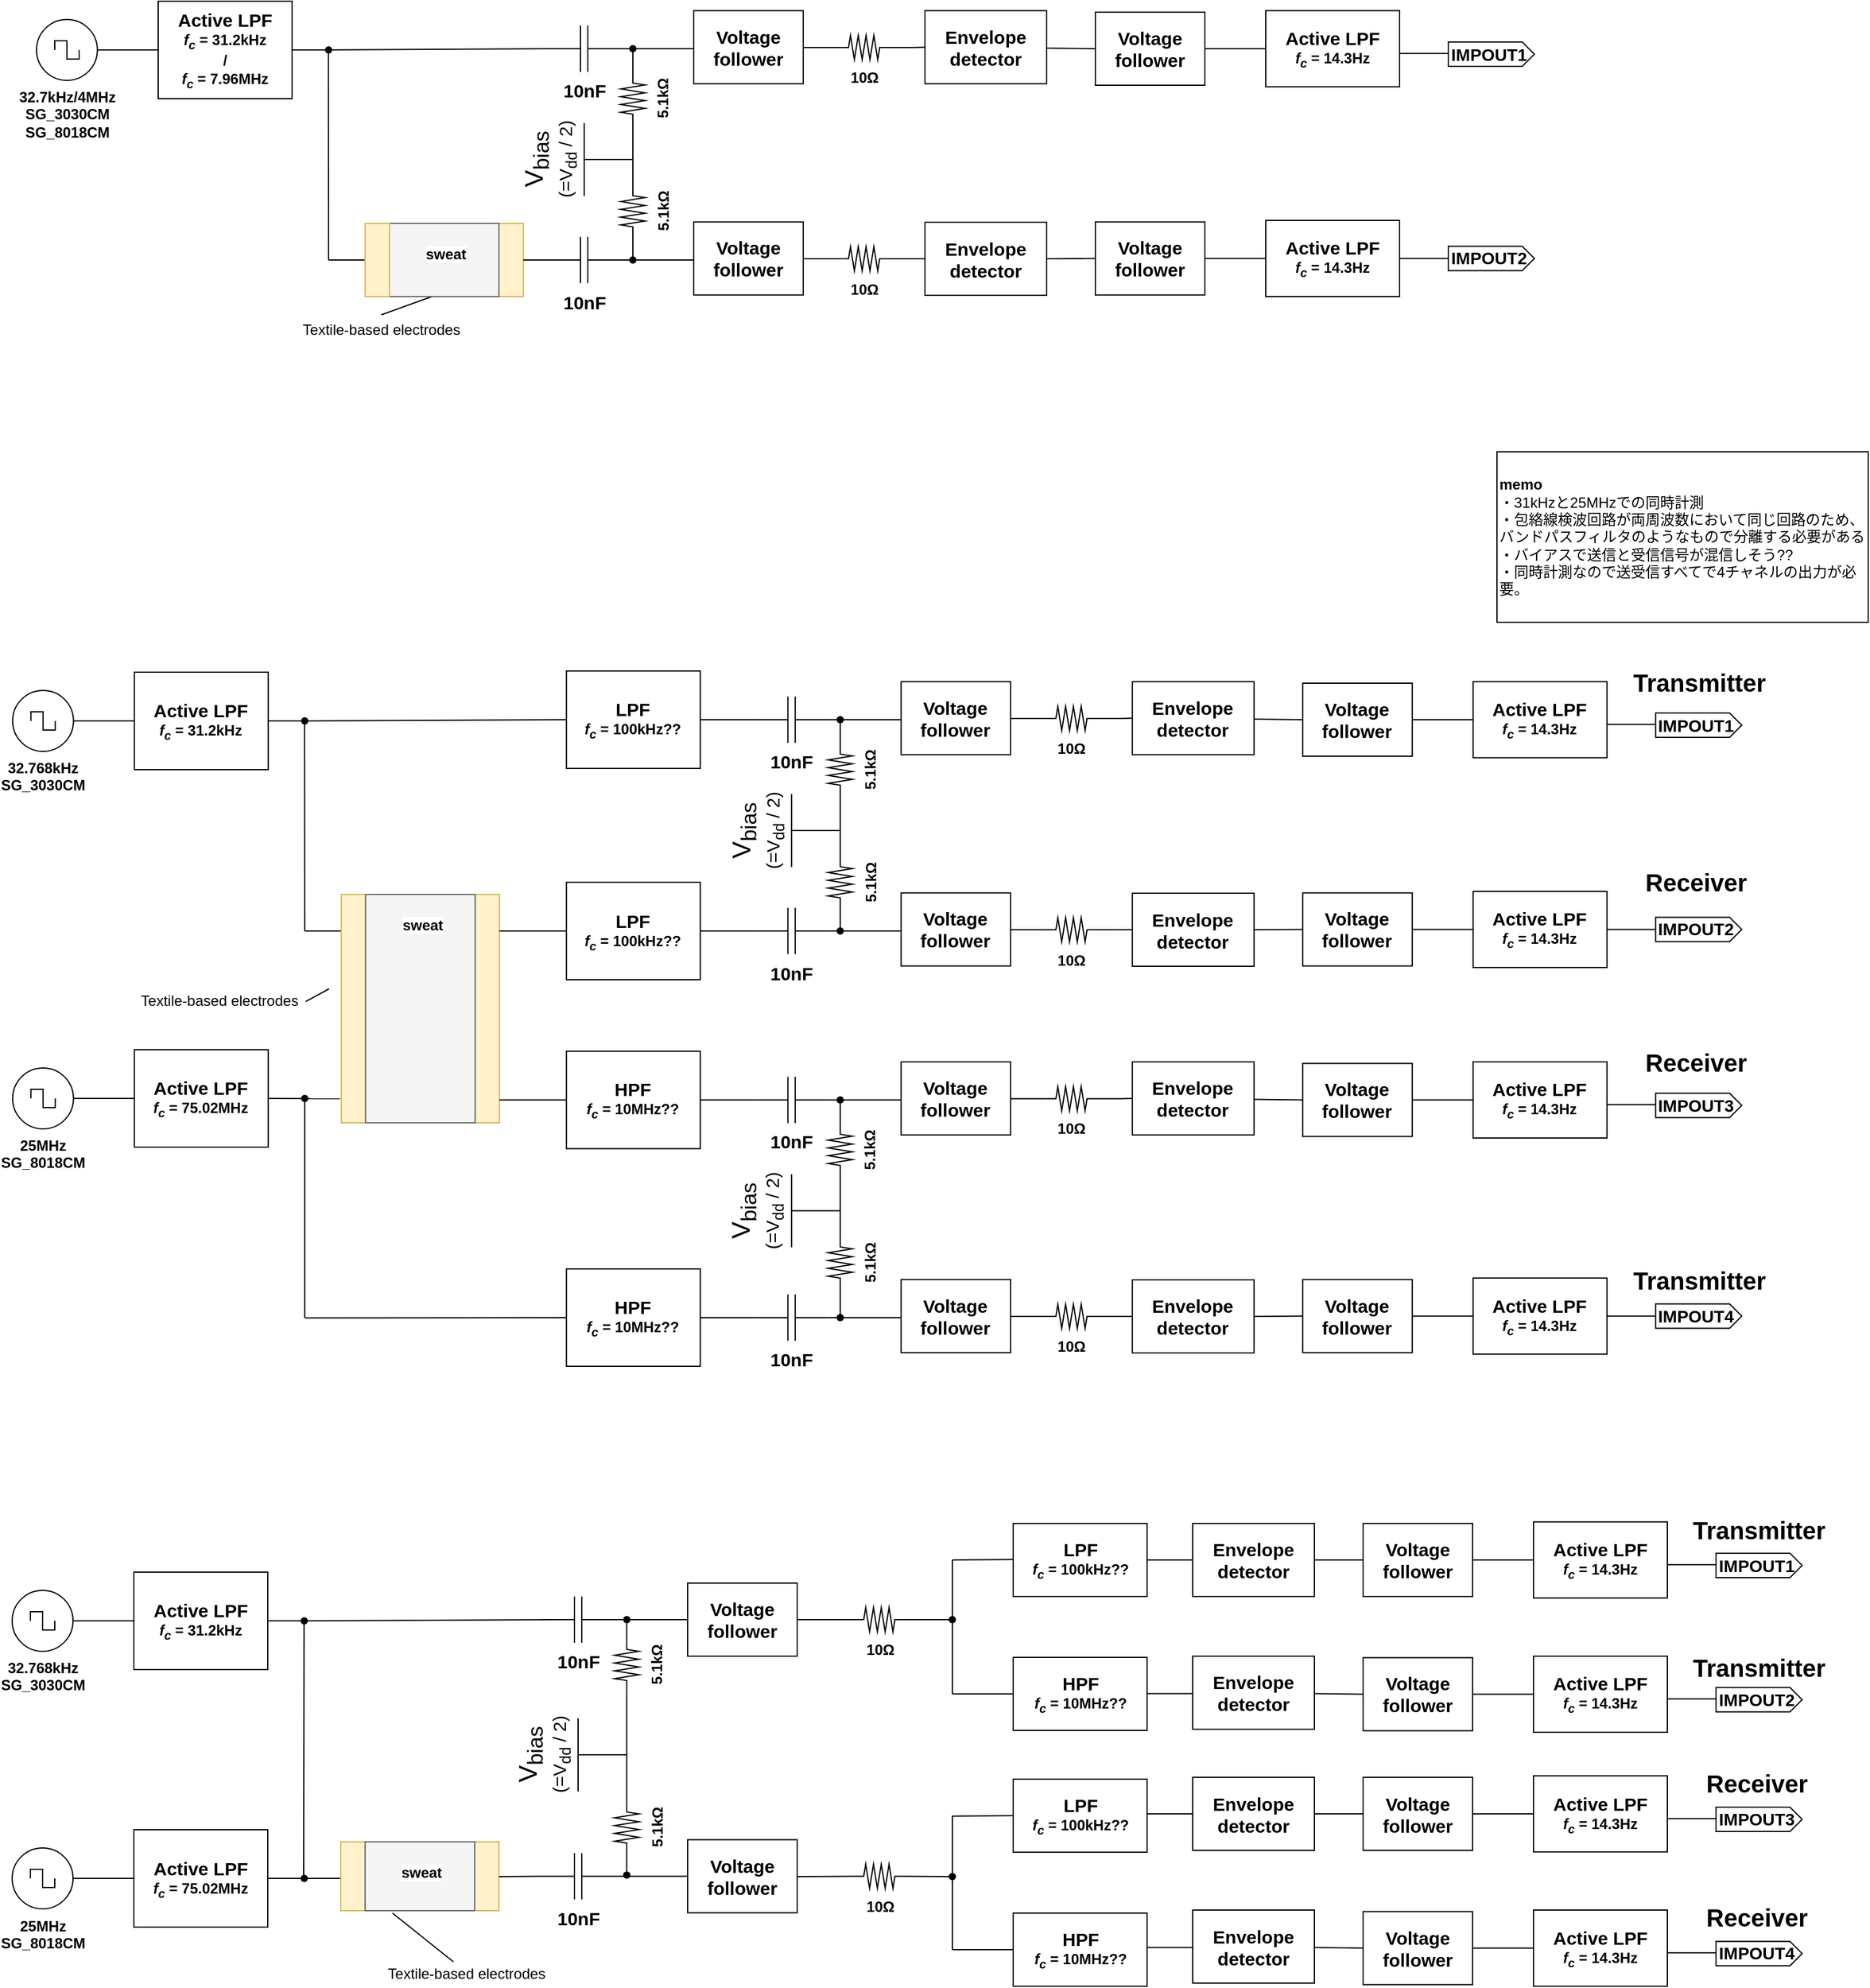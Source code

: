 <mxfile version="20.1.1" type="github">
  <diagram id="anqt9Zf3QxN150gZl7nN" name="Page-1">
    <mxGraphModel dx="3228" dy="1836" grid="1" gridSize="10" guides="1" tooltips="1" connect="1" arrows="1" fold="1" page="1" pageScale="1" pageWidth="1700" pageHeight="600" math="0" shadow="0">
      <root>
        <mxCell id="0" />
        <mxCell id="1" parent="0" />
        <mxCell id="CNNBCrnFb_RWiXShZdrg-2" value="&lt;div&gt;&lt;b&gt;32.7kHz/4MHz&lt;br&gt;&lt;/b&gt;&lt;/div&gt;&lt;div&gt;&lt;b&gt;SG_3030CM&lt;/b&gt;&lt;/div&gt;&lt;div&gt;&lt;b&gt;SG_8018CM&lt;/b&gt;&lt;/div&gt;" style="pointerEvents=1;verticalLabelPosition=bottom;shadow=0;dashed=0;align=center;html=1;verticalAlign=top;shape=mxgraph.electrical.signal_sources.source;aspect=fixed;points=[[0.5,0,0],[1,0.5,0],[0.5,1,0],[0,0.5,0]];elSignalType=square;" parent="1" vertex="1">
          <mxGeometry x="140" y="85" width="50" height="50" as="geometry" />
        </mxCell>
        <mxCell id="CNNBCrnFb_RWiXShZdrg-3" value="&lt;div&gt;&lt;font size=&quot;1&quot;&gt;&lt;b style=&quot;font-size: 15px&quot;&gt;Active LPF&lt;/b&gt;&lt;/font&gt;&lt;/div&gt;&lt;div&gt;&lt;b&gt;&lt;i&gt;f&lt;sub&gt;c&lt;/sub&gt;&lt;/i&gt; = 31.2kHz&lt;/b&gt;&lt;/div&gt;&lt;div&gt;&lt;b&gt;/&lt;/b&gt;&lt;/div&gt;&lt;div&gt;&lt;b&gt;&lt;i&gt;f&lt;sub&gt;c&lt;/sub&gt;&lt;/i&gt; = 7.96MHz&lt;/b&gt;&lt;b&gt;&lt;/b&gt;&lt;/div&gt;" style="whiteSpace=wrap;html=1;" parent="1" vertex="1">
          <mxGeometry x="240" y="70" width="110" height="80" as="geometry" />
        </mxCell>
        <mxCell id="CNNBCrnFb_RWiXShZdrg-4" value="" style="endArrow=none;html=1;rounded=0;fontSize=15;exitX=1;exitY=0.5;exitDx=0;exitDy=0;exitPerimeter=0;" parent="1" source="CNNBCrnFb_RWiXShZdrg-2" target="CNNBCrnFb_RWiXShZdrg-3" edge="1">
          <mxGeometry width="50" height="50" relative="1" as="geometry">
            <mxPoint x="540" y="322.5" as="sourcePoint" />
            <mxPoint x="590" y="272.5" as="targetPoint" />
          </mxGeometry>
        </mxCell>
        <mxCell id="CNNBCrnFb_RWiXShZdrg-5" value="" style="endArrow=none;html=1;rounded=0;fontSize=15;exitDx=0;exitDy=0;exitPerimeter=0;startArrow=none;entryX=0;entryY=0.5;entryDx=0;entryDy=0;entryPerimeter=0;" parent="1" source="CNNBCrnFb_RWiXShZdrg-7" target="CNNBCrnFb_RWiXShZdrg-12" edge="1">
          <mxGeometry width="50" height="50" relative="1" as="geometry">
            <mxPoint x="320" y="108.82" as="sourcePoint" />
            <mxPoint x="500" y="110.5" as="targetPoint" />
          </mxGeometry>
        </mxCell>
        <mxCell id="CNNBCrnFb_RWiXShZdrg-6" value="" style="endArrow=none;html=1;rounded=0;fontSize=15;" parent="1" edge="1">
          <mxGeometry width="50" height="50" relative="1" as="geometry">
            <mxPoint x="380" y="282.5" as="sourcePoint" />
            <mxPoint x="379.83" y="110" as="targetPoint" />
          </mxGeometry>
        </mxCell>
        <mxCell id="CNNBCrnFb_RWiXShZdrg-7" value="" style="shape=waypoint;sketch=0;fillStyle=solid;size=6;pointerEvents=1;points=[];fillColor=none;resizable=0;rotatable=0;perimeter=centerPerimeter;snapToPoint=1;fontSize=15;" parent="1" vertex="1">
          <mxGeometry x="360" y="90" width="40" height="40" as="geometry" />
        </mxCell>
        <mxCell id="CNNBCrnFb_RWiXShZdrg-8" value="" style="endArrow=none;html=1;rounded=0;fontSize=15;exitDx=0;exitDy=0;startArrow=none;exitX=1;exitY=0.5;" parent="1" source="CNNBCrnFb_RWiXShZdrg-3" target="CNNBCrnFb_RWiXShZdrg-7" edge="1">
          <mxGeometry width="50" height="50" relative="1" as="geometry">
            <mxPoint x="390" y="120" as="sourcePoint" />
            <mxPoint x="460" y="120" as="targetPoint" />
          </mxGeometry>
        </mxCell>
        <mxCell id="CNNBCrnFb_RWiXShZdrg-10" value="" style="whiteSpace=wrap;html=1;fontSize=15;fillColor=#fff2cc;strokeColor=#d6b656;" parent="1" vertex="1">
          <mxGeometry x="520" y="252.5" width="20" height="60" as="geometry" />
        </mxCell>
        <mxCell id="CNNBCrnFb_RWiXShZdrg-11" value="" style="endArrow=none;html=1;rounded=0;fontSize=15;entryX=0;entryY=0.5;entryDx=0;entryDy=0;startArrow=none;" parent="1" edge="1">
          <mxGeometry width="50" height="50" relative="1" as="geometry">
            <mxPoint x="380" y="282.5" as="sourcePoint" />
            <mxPoint x="410" y="282.5" as="targetPoint" />
          </mxGeometry>
        </mxCell>
        <mxCell id="CNNBCrnFb_RWiXShZdrg-12" value="&lt;b&gt;10nF&lt;/b&gt;" style="pointerEvents=1;verticalLabelPosition=bottom;shadow=0;dashed=0;align=center;html=1;verticalAlign=top;shape=mxgraph.electrical.capacitors.capacitor_1;fontSize=15;" parent="1" vertex="1">
          <mxGeometry x="560" y="90" width="60" height="38" as="geometry" />
        </mxCell>
        <mxCell id="CNNBCrnFb_RWiXShZdrg-13" value="&lt;b&gt;10nF&lt;/b&gt;" style="pointerEvents=1;verticalLabelPosition=bottom;shadow=0;dashed=0;align=center;html=1;verticalAlign=top;shape=mxgraph.electrical.capacitors.capacitor_1;fontSize=15;" parent="1" vertex="1">
          <mxGeometry x="560" y="263.5" width="60" height="38" as="geometry" />
        </mxCell>
        <mxCell id="CNNBCrnFb_RWiXShZdrg-14" value="" style="endArrow=none;html=1;rounded=0;fontSize=15;exitDx=0;exitDy=0;startArrow=none;entryX=0;entryY=0.5;entryDx=0;entryDy=0;entryPerimeter=0;exitX=1;exitY=0.5;" parent="1" source="CNNBCrnFb_RWiXShZdrg-10" target="CNNBCrnFb_RWiXShZdrg-13" edge="1">
          <mxGeometry width="50" height="50" relative="1" as="geometry">
            <mxPoint x="390" y="120" as="sourcePoint" />
            <mxPoint x="610" y="121" as="targetPoint" />
          </mxGeometry>
        </mxCell>
        <mxCell id="CNNBCrnFb_RWiXShZdrg-15" value="" style="endArrow=classic;html=1;rounded=0;fontSize=24;exitX=1;exitY=0.5;exitDx=0;exitDy=0;" parent="1" edge="1">
          <mxGeometry width="50" height="50" relative="1" as="geometry">
            <mxPoint x="430" y="282.5" as="sourcePoint" />
            <mxPoint x="450" y="282.5" as="targetPoint" />
          </mxGeometry>
        </mxCell>
        <mxCell id="CNNBCrnFb_RWiXShZdrg-16" value="" style="endArrow=classic;html=1;rounded=0;fontSize=24;entryX=0;entryY=0.5;entryDx=0;entryDy=0;" parent="1" target="CNNBCrnFb_RWiXShZdrg-10" edge="1">
          <mxGeometry width="50" height="50" relative="1" as="geometry">
            <mxPoint x="500" y="282.5" as="sourcePoint" />
            <mxPoint x="460" y="292.5" as="targetPoint" />
          </mxGeometry>
        </mxCell>
        <mxCell id="CNNBCrnFb_RWiXShZdrg-17" value="" style="endArrow=none;html=1;rounded=0;fontSize=15;exitDx=0;exitDy=0;exitPerimeter=0;startArrow=none;entryX=0;entryY=0.5;entryDx=0;entryDy=0;" parent="1" source="CNNBCrnFb_RWiXShZdrg-23" edge="1">
          <mxGeometry width="50" height="50" relative="1" as="geometry">
            <mxPoint x="390" y="120" as="sourcePoint" />
            <mxPoint x="680" y="109" as="targetPoint" />
          </mxGeometry>
        </mxCell>
        <mxCell id="CNNBCrnFb_RWiXShZdrg-18" value="" style="endArrow=none;html=1;rounded=0;fontSize=15;startArrow=none;entryX=0;entryY=0.5;entryDx=0;entryDy=0;" parent="1" source="CNNBCrnFb_RWiXShZdrg-25" edge="1">
          <mxGeometry width="50" height="50" relative="1" as="geometry">
            <mxPoint x="620" y="282.21" as="sourcePoint" />
            <mxPoint x="680" y="282.5" as="targetPoint" />
          </mxGeometry>
        </mxCell>
        <mxCell id="CNNBCrnFb_RWiXShZdrg-19" value="&lt;div style=&quot;font-size: 21px&quot;&gt;V&lt;sub&gt;bias&lt;/sub&gt;&lt;/div&gt;&lt;div style=&quot;font-size: 15px&quot;&gt;(=V&lt;sub&gt;dd&lt;/sub&gt; / 2)&lt;br&gt;&lt;/div&gt;" style="verticalLabelPosition=top;verticalAlign=bottom;shape=mxgraph.electrical.signal_sources.vdd;shadow=0;dashed=0;align=center;strokeWidth=1;fontSize=24;html=1;flipV=1;rotation=-90;" parent="1" vertex="1">
          <mxGeometry x="580" y="180" width="60" height="40" as="geometry" />
        </mxCell>
        <mxCell id="CNNBCrnFb_RWiXShZdrg-20" value="&lt;div&gt;&lt;b&gt;5.1kΩ&lt;/b&gt;&lt;/div&gt;" style="pointerEvents=1;verticalLabelPosition=bottom;shadow=0;dashed=0;align=center;html=1;verticalAlign=top;shape=mxgraph.electrical.resistors.resistor_2;rotation=-90;labelPosition=center;direction=west;spacing=3;spacingTop=0;spacingLeft=0;" parent="1" vertex="1">
          <mxGeometry x="610" y="140" width="40" height="20" as="geometry" />
        </mxCell>
        <mxCell id="CNNBCrnFb_RWiXShZdrg-21" value="&lt;div&gt;&lt;b&gt;5.1kΩ&lt;/b&gt;&lt;/div&gt;" style="pointerEvents=1;verticalLabelPosition=bottom;shadow=0;dashed=0;align=center;html=1;verticalAlign=top;shape=mxgraph.electrical.resistors.resistor_2;rotation=-90;labelPosition=center;direction=west;spacing=3;spacingTop=0;spacingLeft=0;" parent="1" vertex="1">
          <mxGeometry x="610" y="232.5" width="40" height="20" as="geometry" />
        </mxCell>
        <mxCell id="CNNBCrnFb_RWiXShZdrg-22" value="" style="endArrow=none;html=1;rounded=0;fontSize=15;exitDx=0;exitDy=0;exitPerimeter=0;startArrow=none;entryX=0.563;entryY=0.505;entryDx=0;entryDy=0;exitX=0;exitY=0.5;entryPerimeter=0;" parent="1" source="CNNBCrnFb_RWiXShZdrg-20" target="CNNBCrnFb_RWiXShZdrg-23" edge="1">
          <mxGeometry width="50" height="50" relative="1" as="geometry">
            <mxPoint x="630" y="119.0" as="sourcePoint" />
            <mxPoint x="690" y="119.0" as="targetPoint" />
          </mxGeometry>
        </mxCell>
        <mxCell id="CNNBCrnFb_RWiXShZdrg-23" value="" style="shape=waypoint;sketch=0;fillStyle=solid;size=6;pointerEvents=1;points=[];fillColor=none;resizable=0;rotatable=0;perimeter=centerPerimeter;snapToPoint=1;fontSize=21;" parent="1" vertex="1">
          <mxGeometry x="610" y="89" width="40" height="40" as="geometry" />
        </mxCell>
        <mxCell id="CNNBCrnFb_RWiXShZdrg-24" value="" style="endArrow=none;html=1;rounded=0;fontSize=15;exitDx=0;exitDy=0;exitPerimeter=0;startArrow=none;entryDx=0;entryDy=0;exitX=1;exitY=0.5;" parent="1" source="CNNBCrnFb_RWiXShZdrg-12" target="CNNBCrnFb_RWiXShZdrg-23" edge="1">
          <mxGeometry width="50" height="50" relative="1" as="geometry">
            <mxPoint x="620" y="109.0" as="sourcePoint" />
            <mxPoint x="680" y="109.0" as="targetPoint" />
          </mxGeometry>
        </mxCell>
        <mxCell id="CNNBCrnFb_RWiXShZdrg-25" value="" style="shape=waypoint;sketch=0;fillStyle=solid;size=6;pointerEvents=1;points=[];fillColor=none;resizable=0;rotatable=0;perimeter=centerPerimeter;snapToPoint=1;fontSize=21;" parent="1" vertex="1">
          <mxGeometry x="610" y="262.5" width="40" height="40" as="geometry" />
        </mxCell>
        <mxCell id="CNNBCrnFb_RWiXShZdrg-26" value="" style="endArrow=none;html=1;rounded=0;fontSize=15;startArrow=none;entryDx=0;entryDy=0;" parent="1" source="CNNBCrnFb_RWiXShZdrg-13" target="CNNBCrnFb_RWiXShZdrg-25" edge="1">
          <mxGeometry width="50" height="50" relative="1" as="geometry">
            <mxPoint x="620" y="282.5" as="sourcePoint" />
            <mxPoint x="680" y="282.5" as="targetPoint" />
          </mxGeometry>
        </mxCell>
        <mxCell id="CNNBCrnFb_RWiXShZdrg-27" value="" style="endArrow=none;html=1;rounded=0;fontSize=15;exitDx=0;exitDy=0;exitPerimeter=0;startArrow=none;entryX=1;entryY=0.5;entryDx=0;entryDy=0;exitX=0;exitY=0.5;entryPerimeter=0;" parent="1" source="CNNBCrnFb_RWiXShZdrg-21" target="CNNBCrnFb_RWiXShZdrg-20" edge="1">
          <mxGeometry width="50" height="50" relative="1" as="geometry">
            <mxPoint x="649.71" y="210.5" as="sourcePoint" />
            <mxPoint x="649.71" y="189.5" as="targetPoint" />
          </mxGeometry>
        </mxCell>
        <mxCell id="CNNBCrnFb_RWiXShZdrg-28" value="" style="endArrow=none;html=1;rounded=0;fontSize=15;startArrow=none;entryX=1;entryY=0.5;entryDx=0;entryDy=0;entryPerimeter=0;" parent="1" source="CNNBCrnFb_RWiXShZdrg-25" target="CNNBCrnFb_RWiXShZdrg-21" edge="1">
          <mxGeometry width="50" height="50" relative="1" as="geometry">
            <mxPoint x="640" y="232.5" as="sourcePoint" />
            <mxPoint x="640" y="180" as="targetPoint" />
          </mxGeometry>
        </mxCell>
        <mxCell id="CNNBCrnFb_RWiXShZdrg-29" value="&lt;h1 id=&quot;firstHeading&quot; class=&quot;firstHeading mw-first-heading&quot; style=&quot;font-size: 15px&quot;&gt;&lt;font style=&quot;font-size: 15px&quot;&gt;Envelope detector&lt;/font&gt;&lt;/h1&gt;" style="whiteSpace=wrap;html=1;fontSize=20;" parent="1" vertex="1">
          <mxGeometry x="870" y="77.75" width="100" height="60" as="geometry" />
        </mxCell>
        <mxCell id="CNNBCrnFb_RWiXShZdrg-30" value="&lt;h1 id=&quot;firstHeading&quot; class=&quot;firstHeading mw-first-heading&quot; style=&quot;font-size: 15px&quot;&gt;&lt;font style=&quot;font-size: 15px&quot;&gt;Envelope detector&lt;/font&gt;&lt;/h1&gt;" style="whiteSpace=wrap;html=1;fontSize=20;" parent="1" vertex="1">
          <mxGeometry x="870" y="251.5" width="100" height="60" as="geometry" />
        </mxCell>
        <mxCell id="CNNBCrnFb_RWiXShZdrg-31" value="&lt;div&gt;&lt;b&gt;10Ω&lt;/b&gt;&lt;/div&gt;" style="pointerEvents=1;verticalLabelPosition=bottom;shadow=0;dashed=0;align=center;html=1;verticalAlign=top;shape=mxgraph.electrical.resistors.resistor_2;rotation=0;labelPosition=center;direction=west;spacing=3;spacingTop=0;spacingLeft=0;" parent="1" vertex="1">
          <mxGeometry x="800" y="98" width="40" height="20" as="geometry" />
        </mxCell>
        <mxCell id="CNNBCrnFb_RWiXShZdrg-33" value="" style="endArrow=none;html=1;rounded=0;fontSize=15;exitDx=0;exitDy=0;startArrow=none;exitX=1;exitY=0.5;entryX=1;entryY=0.5;entryDx=0;entryDy=0;entryPerimeter=0;" parent="1" target="CNNBCrnFb_RWiXShZdrg-31" edge="1">
          <mxGeometry width="50" height="50" relative="1" as="geometry">
            <mxPoint x="770" y="108" as="sourcePoint" />
            <mxPoint x="970" y="189.58" as="targetPoint" />
          </mxGeometry>
        </mxCell>
        <mxCell id="CNNBCrnFb_RWiXShZdrg-34" value="" style="endArrow=none;html=1;rounded=0;fontSize=15;exitDx=0;exitDy=0;startArrow=none;exitX=0;exitY=0.5;entryX=0;entryY=0.5;entryDx=0;entryDy=0;entryPerimeter=0;exitPerimeter=0;" parent="1" source="CNNBCrnFb_RWiXShZdrg-31" edge="1">
          <mxGeometry width="50" height="50" relative="1" as="geometry">
            <mxPoint x="780" y="118" as="sourcePoint" />
            <mxPoint x="860" y="108" as="targetPoint" />
          </mxGeometry>
        </mxCell>
        <mxCell id="CNNBCrnFb_RWiXShZdrg-35" value="" style="endArrow=none;html=1;rounded=0;fontSize=15;exitDx=0;exitDy=0;startArrow=none;exitX=1;exitY=0.5;entryX=0;entryY=0.5;entryDx=0;entryDy=0;exitPerimeter=0;" parent="1" target="CNNBCrnFb_RWiXShZdrg-29" edge="1">
          <mxGeometry width="50" height="50" relative="1" as="geometry">
            <mxPoint x="860" y="108" as="sourcePoint" />
            <mxPoint x="880" y="135" as="targetPoint" />
          </mxGeometry>
        </mxCell>
        <mxCell id="CNNBCrnFb_RWiXShZdrg-36" value="&lt;div&gt;&lt;b&gt;10Ω&lt;/b&gt;&lt;/div&gt;" style="pointerEvents=1;verticalLabelPosition=bottom;shadow=0;dashed=0;align=center;html=1;verticalAlign=top;shape=mxgraph.electrical.resistors.resistor_2;rotation=0;labelPosition=center;direction=west;spacing=3;spacingTop=0;spacingLeft=0;" parent="1" vertex="1">
          <mxGeometry x="800" y="271.5" width="40" height="20" as="geometry" />
        </mxCell>
        <mxCell id="CNNBCrnFb_RWiXShZdrg-38" value="" style="endArrow=none;html=1;rounded=0;fontSize=15;exitDx=0;exitDy=0;startArrow=none;exitX=1;exitY=0.5;entryX=1;entryY=0.5;entryDx=0;entryDy=0;entryPerimeter=0;" parent="1" target="CNNBCrnFb_RWiXShZdrg-36" edge="1">
          <mxGeometry width="50" height="50" relative="1" as="geometry">
            <mxPoint x="770" y="281.5" as="sourcePoint" />
            <mxPoint x="970" y="363.08" as="targetPoint" />
          </mxGeometry>
        </mxCell>
        <mxCell id="CNNBCrnFb_RWiXShZdrg-39" value="" style="endArrow=none;html=1;rounded=0;fontSize=15;exitDx=0;exitDy=0;startArrow=none;exitX=0;exitY=0.5;entryX=0;entryY=0.5;entryDx=0;entryDy=0;entryPerimeter=0;exitPerimeter=0;" parent="1" source="CNNBCrnFb_RWiXShZdrg-36" edge="1">
          <mxGeometry width="50" height="50" relative="1" as="geometry">
            <mxPoint x="780" y="291.5" as="sourcePoint" />
            <mxPoint x="860" y="281.5" as="targetPoint" />
          </mxGeometry>
        </mxCell>
        <mxCell id="CNNBCrnFb_RWiXShZdrg-40" value="&lt;div&gt;&lt;b&gt;Voltage &lt;br&gt;&lt;/b&gt;&lt;/div&gt;&lt;div&gt;&lt;b&gt;follower&lt;/b&gt;&lt;/div&gt;" style="whiteSpace=wrap;html=1;fontSize=15;" parent="1" vertex="1">
          <mxGeometry x="1010" y="79" width="90" height="60" as="geometry" />
        </mxCell>
        <mxCell id="CNNBCrnFb_RWiXShZdrg-41" value="&lt;div&gt;&lt;b&gt;Voltage &lt;br&gt;&lt;/b&gt;&lt;/div&gt;&lt;div&gt;&lt;b&gt;follower&lt;/b&gt;&lt;/div&gt;" style="whiteSpace=wrap;html=1;fontSize=15;" parent="1" vertex="1">
          <mxGeometry x="1010" y="251.25" width="90" height="60" as="geometry" />
        </mxCell>
        <mxCell id="CNNBCrnFb_RWiXShZdrg-42" value="&lt;div&gt;&lt;font size=&quot;1&quot;&gt;&lt;b style=&quot;font-size: 15px&quot;&gt;Active LPF&lt;/b&gt;&lt;/font&gt;&lt;/div&gt;&lt;div&gt;&lt;b&gt;&lt;i&gt;f&lt;sub&gt;c&lt;/sub&gt;&lt;/i&gt; = 14.3Hz&lt;br&gt;&lt;/b&gt;&lt;/div&gt;" style="whiteSpace=wrap;html=1;" parent="1" vertex="1">
          <mxGeometry x="1150" y="77.75" width="110" height="62.5" as="geometry" />
        </mxCell>
        <mxCell id="CNNBCrnFb_RWiXShZdrg-43" value="&lt;div&gt;&lt;font size=&quot;1&quot;&gt;&lt;b style=&quot;font-size: 15px&quot;&gt;Active LPF&lt;/b&gt;&lt;/font&gt;&lt;/div&gt;&lt;div&gt;&lt;b&gt;&lt;i&gt;f&lt;sub&gt;c&lt;/sub&gt;&lt;/i&gt; = 14.3Hz&lt;br&gt;&lt;/b&gt;&lt;/div&gt;" style="whiteSpace=wrap;html=1;" parent="1" vertex="1">
          <mxGeometry x="1150" y="250" width="110" height="62.5" as="geometry" />
        </mxCell>
        <mxCell id="CNNBCrnFb_RWiXShZdrg-44" value="&lt;font style=&quot;font-size: 14px&quot;&gt;&lt;b&gt;IMPOUT1&lt;/b&gt;&lt;/font&gt;" style="shape=mxgraph.arrows2.arrow;verticalLabelPosition=middle;shadow=0;dashed=0;align=center;html=1;verticalAlign=middle;strokeWidth=1;dy=0;dx=10;notch=0;fontSize=7;labelPosition=center;spacingLeft=-5;" parent="1" vertex="1">
          <mxGeometry x="1300" y="103.5" width="70.75" height="20" as="geometry" />
        </mxCell>
        <mxCell id="CNNBCrnFb_RWiXShZdrg-45" value="&lt;font style=&quot;font-size: 14px&quot;&gt;&lt;b&gt;IMPOUT2&lt;/b&gt;&lt;/font&gt;" style="shape=mxgraph.arrows2.arrow;verticalLabelPosition=middle;shadow=0;dashed=0;align=center;html=1;verticalAlign=middle;strokeWidth=1;dy=0;dx=10;notch=0;fontSize=7;labelPosition=center;spacingLeft=-5;" parent="1" vertex="1">
          <mxGeometry x="1300" y="271.25" width="70.75" height="20" as="geometry" />
        </mxCell>
        <mxCell id="CNNBCrnFb_RWiXShZdrg-46" value="" style="endArrow=none;html=1;rounded=0;fontSize=20;entryX=0;entryY=0.5;entryDx=0;entryDy=0;entryPerimeter=0;exitX=1;exitY=0.5;exitDx=0;exitDy=0;" parent="1" source="CNNBCrnFb_RWiXShZdrg-43" target="CNNBCrnFb_RWiXShZdrg-45" edge="1">
          <mxGeometry width="50" height="50" relative="1" as="geometry">
            <mxPoint x="1280" y="383.5" as="sourcePoint" />
            <mxPoint x="1330" y="333.5" as="targetPoint" />
          </mxGeometry>
        </mxCell>
        <mxCell id="CNNBCrnFb_RWiXShZdrg-47" value="" style="endArrow=none;html=1;rounded=0;fontSize=20;entryX=0;entryY=0.5;entryDx=0;entryDy=0;entryPerimeter=0;exitX=1;exitY=0.5;exitDx=0;exitDy=0;" parent="1" edge="1">
          <mxGeometry width="50" height="50" relative="1" as="geometry">
            <mxPoint x="1260" y="112.85" as="sourcePoint" />
            <mxPoint x="1300" y="112.85" as="targetPoint" />
          </mxGeometry>
        </mxCell>
        <mxCell id="CNNBCrnFb_RWiXShZdrg-48" value="" style="endArrow=none;html=1;rounded=0;fontSize=20;entryX=0;entryY=0.5;entryDx=0;entryDy=0;exitX=1;exitY=0.5;exitDx=0;exitDy=0;" parent="1" source="CNNBCrnFb_RWiXShZdrg-40" target="CNNBCrnFb_RWiXShZdrg-42" edge="1">
          <mxGeometry width="50" height="50" relative="1" as="geometry">
            <mxPoint x="1090" y="222.5" as="sourcePoint" />
            <mxPoint x="1350" y="121.85" as="targetPoint" />
          </mxGeometry>
        </mxCell>
        <mxCell id="CNNBCrnFb_RWiXShZdrg-49" value="" style="endArrow=none;html=1;rounded=0;fontSize=20;entryX=0;entryY=0.5;entryDx=0;entryDy=0;" parent="1" source="CNNBCrnFb_RWiXShZdrg-29" target="CNNBCrnFb_RWiXShZdrg-40" edge="1">
          <mxGeometry width="50" height="50" relative="1" as="geometry">
            <mxPoint x="1160" y="118" as="sourcePoint" />
            <mxPoint x="1190" y="118" as="targetPoint" />
          </mxGeometry>
        </mxCell>
        <mxCell id="CNNBCrnFb_RWiXShZdrg-50" value="" style="endArrow=none;html=1;rounded=0;fontSize=20;entryX=0;entryY=0.5;entryDx=0;entryDy=0;exitX=1;exitY=0.5;exitDx=0;exitDy=0;" parent="1" source="CNNBCrnFb_RWiXShZdrg-30" target="CNNBCrnFb_RWiXShZdrg-41" edge="1">
          <mxGeometry width="50" height="50" relative="1" as="geometry">
            <mxPoint x="1000" y="117.9" as="sourcePoint" />
            <mxPoint x="1040" y="118" as="targetPoint" />
          </mxGeometry>
        </mxCell>
        <mxCell id="CNNBCrnFb_RWiXShZdrg-51" value="" style="endArrow=none;html=1;rounded=0;fontSize=20;entryX=0;entryY=0.5;entryDx=0;entryDy=0;exitX=1;exitY=0.5;exitDx=0;exitDy=0;" parent="1" source="CNNBCrnFb_RWiXShZdrg-41" target="CNNBCrnFb_RWiXShZdrg-43" edge="1">
          <mxGeometry width="50" height="50" relative="1" as="geometry">
            <mxPoint x="980" y="292.5" as="sourcePoint" />
            <mxPoint x="1020" y="292.5" as="targetPoint" />
          </mxGeometry>
        </mxCell>
        <mxCell id="CNNBCrnFb_RWiXShZdrg-52" value="" style="endArrow=none;html=1;rounded=0;fontSize=15;exitDx=0;exitDy=0;startArrow=none;exitX=1;exitY=0.5;entryX=0;entryY=0.5;entryDx=0;entryDy=0;exitPerimeter=0;" parent="1" target="CNNBCrnFb_RWiXShZdrg-30" edge="1">
          <mxGeometry width="50" height="50" relative="1" as="geometry">
            <mxPoint x="860" y="281.5" as="sourcePoint" />
            <mxPoint x="900" y="117.75" as="targetPoint" />
          </mxGeometry>
        </mxCell>
        <mxCell id="CNNBCrnFb_RWiXShZdrg-53" value="&lt;div&gt;&lt;b&gt;Voltage &lt;br&gt;&lt;/b&gt;&lt;/div&gt;&lt;div&gt;&lt;b&gt;follower&lt;/b&gt;&lt;/div&gt;" style="whiteSpace=wrap;html=1;fontSize=15;" parent="1" vertex="1">
          <mxGeometry x="680" y="251.25" width="90" height="60" as="geometry" />
        </mxCell>
        <mxCell id="CNNBCrnFb_RWiXShZdrg-54" value="&lt;div&gt;&lt;b&gt;Voltage &lt;br&gt;&lt;/b&gt;&lt;/div&gt;&lt;div&gt;&lt;b&gt;follower&lt;/b&gt;&lt;/div&gt;" style="whiteSpace=wrap;html=1;fontSize=15;" parent="1" vertex="1">
          <mxGeometry x="680" y="77.75" width="90" height="60" as="geometry" />
        </mxCell>
        <mxCell id="zh1uuCZdA9-5P3cuNeVg-3" value="" style="endArrow=none;html=1;rounded=0;entryX=0.5;entryY=1;entryDx=0;entryDy=0;exitX=0.506;exitY=-0.125;exitDx=0;exitDy=0;exitPerimeter=0;" parent="1" source="zh1uuCZdA9-5P3cuNeVg-4" target="EhzRGvjUK19a2yTeorhR-2" edge="1">
          <mxGeometry width="50" height="50" relative="1" as="geometry">
            <mxPoint x="390" y="320" as="sourcePoint" />
            <mxPoint x="430" y="322.5" as="targetPoint" />
          </mxGeometry>
        </mxCell>
        <mxCell id="zh1uuCZdA9-5P3cuNeVg-4" value="&lt;div&gt;Textile-based electrodes&lt;/div&gt;" style="text;html=1;align=center;verticalAlign=middle;resizable=0;points=[];autosize=1;strokeColor=none;fillColor=none;" parent="1" vertex="1">
          <mxGeometry x="352.5" y="330" width="140" height="20" as="geometry" />
        </mxCell>
        <mxCell id="EhzRGvjUK19a2yTeorhR-2" value="" style="whiteSpace=wrap;html=1;fontSize=15;fillColor=#f5f5f5;strokeColor=#666666;fontColor=#333333;" parent="1" vertex="1">
          <mxGeometry x="410" y="252.5" width="110" height="60" as="geometry" />
        </mxCell>
        <mxCell id="EhzRGvjUK19a2yTeorhR-3" value="" style="whiteSpace=wrap;html=1;fontSize=15;fillColor=#fff2cc;strokeColor=#d6b656;" parent="1" vertex="1">
          <mxGeometry x="410" y="252.5" width="20" height="60" as="geometry" />
        </mxCell>
        <mxCell id="EhzRGvjUK19a2yTeorhR-4" value="&lt;b&gt;sweat&lt;/b&gt;" style="shape=image;html=1;verticalAlign=top;verticalLabelPosition=bottom;labelBackgroundColor=#ffffff;imageAspect=0;aspect=fixed;image=https://cdn1.iconfinder.com/data/icons/ionicons-sharp-vol-2/512/water-sharp-128.png" parent="1" vertex="1">
          <mxGeometry x="460" y="231" width="32.5" height="32.5" as="geometry" />
        </mxCell>
        <mxCell id="47fxbBr4y0LH6VdlZNcM-123" value="&lt;div&gt;&lt;b&gt;32.768kHz&lt;br&gt;&lt;/b&gt;&lt;/div&gt;&lt;div&gt;&lt;b&gt;SG_3030CM&lt;/b&gt;&lt;/div&gt;" style="pointerEvents=1;verticalLabelPosition=bottom;shadow=0;dashed=0;align=center;html=1;verticalAlign=top;shape=mxgraph.electrical.signal_sources.source;aspect=fixed;points=[[0.5,0,0],[1,0.5,0],[0.5,1,0],[0,0.5,0]];elSignalType=square;" parent="1" vertex="1">
          <mxGeometry x="120.38" y="636" width="50" height="50" as="geometry" />
        </mxCell>
        <mxCell id="47fxbBr4y0LH6VdlZNcM-124" value="&lt;div&gt;&lt;font size=&quot;1&quot;&gt;&lt;b style=&quot;font-size: 15px&quot;&gt;Active LPF&lt;/b&gt;&lt;/font&gt;&lt;/div&gt;&lt;div&gt;&lt;b&gt;&lt;i&gt;f&lt;sub&gt;c&lt;/sub&gt;&lt;/i&gt; = 31.2kHz&lt;/b&gt;&lt;/div&gt;" style="whiteSpace=wrap;html=1;" parent="1" vertex="1">
          <mxGeometry x="220.38" y="621" width="110" height="80" as="geometry" />
        </mxCell>
        <mxCell id="47fxbBr4y0LH6VdlZNcM-125" value="" style="endArrow=none;html=1;rounded=0;fontSize=15;exitX=1;exitY=0.5;exitDx=0;exitDy=0;exitPerimeter=0;" parent="1" source="47fxbBr4y0LH6VdlZNcM-123" target="47fxbBr4y0LH6VdlZNcM-124" edge="1">
          <mxGeometry width="50" height="50" relative="1" as="geometry">
            <mxPoint x="520.38" y="873.5" as="sourcePoint" />
            <mxPoint x="570.38" y="823.5" as="targetPoint" />
          </mxGeometry>
        </mxCell>
        <mxCell id="47fxbBr4y0LH6VdlZNcM-126" value="" style="endArrow=none;html=1;rounded=0;fontSize=15;exitDx=0;exitDy=0;exitPerimeter=0;startArrow=none;entryX=0;entryY=0.5;entryDx=0;entryDy=0;" parent="1" source="47fxbBr4y0LH6VdlZNcM-128" target="47fxbBr4y0LH6VdlZNcM-188" edge="1">
          <mxGeometry width="50" height="50" relative="1" as="geometry">
            <mxPoint x="300.38" y="659.82" as="sourcePoint" />
            <mxPoint x="520.38" y="660" as="targetPoint" />
          </mxGeometry>
        </mxCell>
        <mxCell id="47fxbBr4y0LH6VdlZNcM-127" value="" style="endArrow=none;html=1;rounded=0;fontSize=15;" parent="1" edge="1">
          <mxGeometry width="50" height="50" relative="1" as="geometry">
            <mxPoint x="360.38" y="833.5" as="sourcePoint" />
            <mxPoint x="360.21" y="661" as="targetPoint" />
          </mxGeometry>
        </mxCell>
        <mxCell id="47fxbBr4y0LH6VdlZNcM-128" value="" style="shape=waypoint;sketch=0;fillStyle=solid;size=6;pointerEvents=1;points=[];fillColor=none;resizable=0;rotatable=0;perimeter=centerPerimeter;snapToPoint=1;fontSize=15;" parent="1" vertex="1">
          <mxGeometry x="340.38" y="641" width="40" height="40" as="geometry" />
        </mxCell>
        <mxCell id="47fxbBr4y0LH6VdlZNcM-129" value="" style="endArrow=none;html=1;rounded=0;fontSize=15;exitDx=0;exitDy=0;startArrow=none;exitX=1;exitY=0.5;" parent="1" source="47fxbBr4y0LH6VdlZNcM-124" target="47fxbBr4y0LH6VdlZNcM-128" edge="1">
          <mxGeometry width="50" height="50" relative="1" as="geometry">
            <mxPoint x="370.38" y="671" as="sourcePoint" />
            <mxPoint x="440.38" y="671" as="targetPoint" />
          </mxGeometry>
        </mxCell>
        <mxCell id="47fxbBr4y0LH6VdlZNcM-130" value="" style="whiteSpace=wrap;html=1;fontSize=15;fillColor=#fff2cc;strokeColor=#d6b656;" parent="1" vertex="1">
          <mxGeometry x="500.38" y="803.5" width="20" height="187.5" as="geometry" />
        </mxCell>
        <mxCell id="47fxbBr4y0LH6VdlZNcM-131" value="" style="endArrow=none;html=1;rounded=0;fontSize=15;entryX=0;entryY=0.5;entryDx=0;entryDy=0;startArrow=none;" parent="1" edge="1">
          <mxGeometry width="50" height="50" relative="1" as="geometry">
            <mxPoint x="360.38" y="833.5" as="sourcePoint" />
            <mxPoint x="390.38" y="833.5" as="targetPoint" />
          </mxGeometry>
        </mxCell>
        <mxCell id="47fxbBr4y0LH6VdlZNcM-132" value="&lt;b&gt;10nF&lt;/b&gt;" style="pointerEvents=1;verticalLabelPosition=bottom;shadow=0;dashed=0;align=center;html=1;verticalAlign=top;shape=mxgraph.electrical.capacitors.capacitor_1;fontSize=15;" parent="1" vertex="1">
          <mxGeometry x="730.38" y="641" width="60" height="38" as="geometry" />
        </mxCell>
        <mxCell id="47fxbBr4y0LH6VdlZNcM-133" value="&lt;b&gt;10nF&lt;/b&gt;" style="pointerEvents=1;verticalLabelPosition=bottom;shadow=0;dashed=0;align=center;html=1;verticalAlign=top;shape=mxgraph.electrical.capacitors.capacitor_1;fontSize=15;" parent="1" vertex="1">
          <mxGeometry x="730.38" y="814.5" width="60" height="38" as="geometry" />
        </mxCell>
        <mxCell id="47fxbBr4y0LH6VdlZNcM-134" value="" style="endArrow=none;html=1;rounded=0;fontSize=15;startArrow=none;exitX=1;exitY=0.16;exitDx=0;exitDy=0;exitPerimeter=0;entryX=0;entryY=0.5;entryDx=0;entryDy=0;" parent="1" source="47fxbBr4y0LH6VdlZNcM-130" target="47fxbBr4y0LH6VdlZNcM-189" edge="1">
          <mxGeometry width="50" height="50" relative="1" as="geometry">
            <mxPoint x="510.38" y="781" as="sourcePoint" />
            <mxPoint x="540.38" y="834" as="targetPoint" />
          </mxGeometry>
        </mxCell>
        <mxCell id="47fxbBr4y0LH6VdlZNcM-135" value="" style="endArrow=classic;html=1;rounded=0;fontSize=24;exitX=1;exitY=0.5;exitDx=0;exitDy=0;" parent="1" edge="1">
          <mxGeometry width="50" height="50" relative="1" as="geometry">
            <mxPoint x="410.38" y="833.5" as="sourcePoint" />
            <mxPoint x="430.38" y="833.5" as="targetPoint" />
          </mxGeometry>
        </mxCell>
        <mxCell id="47fxbBr4y0LH6VdlZNcM-136" value="" style="endArrow=none;html=1;rounded=0;fontSize=15;exitDx=0;exitDy=0;exitPerimeter=0;startArrow=none;entryX=0;entryY=0.5;entryDx=0;entryDy=0;" parent="1" source="47fxbBr4y0LH6VdlZNcM-142" edge="1">
          <mxGeometry width="50" height="50" relative="1" as="geometry">
            <mxPoint x="560.38" y="671" as="sourcePoint" />
            <mxPoint x="850.38" y="660" as="targetPoint" />
          </mxGeometry>
        </mxCell>
        <mxCell id="47fxbBr4y0LH6VdlZNcM-137" value="" style="endArrow=none;html=1;rounded=0;fontSize=15;startArrow=none;entryX=0;entryY=0.5;entryDx=0;entryDy=0;" parent="1" source="47fxbBr4y0LH6VdlZNcM-144" edge="1">
          <mxGeometry width="50" height="50" relative="1" as="geometry">
            <mxPoint x="790.38" y="833.21" as="sourcePoint" />
            <mxPoint x="850.38" y="833.5" as="targetPoint" />
          </mxGeometry>
        </mxCell>
        <mxCell id="47fxbBr4y0LH6VdlZNcM-138" value="&lt;div style=&quot;font-size: 21px&quot;&gt;V&lt;sub&gt;bias&lt;/sub&gt;&lt;/div&gt;&lt;div style=&quot;font-size: 15px&quot;&gt;(=V&lt;sub&gt;dd&lt;/sub&gt; / 2)&lt;br&gt;&lt;/div&gt;" style="verticalLabelPosition=top;verticalAlign=bottom;shape=mxgraph.electrical.signal_sources.vdd;shadow=0;dashed=0;align=center;strokeWidth=1;fontSize=24;html=1;flipV=1;rotation=-90;" parent="1" vertex="1">
          <mxGeometry x="750.38" y="731" width="60" height="40" as="geometry" />
        </mxCell>
        <mxCell id="47fxbBr4y0LH6VdlZNcM-139" value="&lt;div&gt;&lt;b&gt;5.1kΩ&lt;/b&gt;&lt;/div&gt;" style="pointerEvents=1;verticalLabelPosition=bottom;shadow=0;dashed=0;align=center;html=1;verticalAlign=top;shape=mxgraph.electrical.resistors.resistor_2;rotation=-90;labelPosition=center;direction=west;spacing=3;spacingTop=0;spacingLeft=0;" parent="1" vertex="1">
          <mxGeometry x="780.38" y="691" width="40" height="20" as="geometry" />
        </mxCell>
        <mxCell id="47fxbBr4y0LH6VdlZNcM-140" value="&lt;div&gt;&lt;b&gt;5.1kΩ&lt;/b&gt;&lt;/div&gt;" style="pointerEvents=1;verticalLabelPosition=bottom;shadow=0;dashed=0;align=center;html=1;verticalAlign=top;shape=mxgraph.electrical.resistors.resistor_2;rotation=-90;labelPosition=center;direction=west;spacing=3;spacingTop=0;spacingLeft=0;" parent="1" vertex="1">
          <mxGeometry x="780.38" y="783.5" width="40" height="20" as="geometry" />
        </mxCell>
        <mxCell id="47fxbBr4y0LH6VdlZNcM-141" value="" style="endArrow=none;html=1;rounded=0;fontSize=15;exitDx=0;exitDy=0;exitPerimeter=0;startArrow=none;entryX=0.563;entryY=0.505;entryDx=0;entryDy=0;exitX=0;exitY=0.5;entryPerimeter=0;" parent="1" source="47fxbBr4y0LH6VdlZNcM-139" target="47fxbBr4y0LH6VdlZNcM-142" edge="1">
          <mxGeometry width="50" height="50" relative="1" as="geometry">
            <mxPoint x="800.38" y="670.0" as="sourcePoint" />
            <mxPoint x="860.38" y="670.0" as="targetPoint" />
          </mxGeometry>
        </mxCell>
        <mxCell id="47fxbBr4y0LH6VdlZNcM-142" value="" style="shape=waypoint;sketch=0;fillStyle=solid;size=6;pointerEvents=1;points=[];fillColor=none;resizable=0;rotatable=0;perimeter=centerPerimeter;snapToPoint=1;fontSize=21;" parent="1" vertex="1">
          <mxGeometry x="780.38" y="640" width="40" height="40" as="geometry" />
        </mxCell>
        <mxCell id="47fxbBr4y0LH6VdlZNcM-143" value="" style="endArrow=none;html=1;rounded=0;fontSize=15;exitDx=0;exitDy=0;exitPerimeter=0;startArrow=none;entryDx=0;entryDy=0;exitX=1;exitY=0.5;" parent="1" source="47fxbBr4y0LH6VdlZNcM-132" target="47fxbBr4y0LH6VdlZNcM-142" edge="1">
          <mxGeometry width="50" height="50" relative="1" as="geometry">
            <mxPoint x="790.38" y="660.0" as="sourcePoint" />
            <mxPoint x="850.38" y="660.0" as="targetPoint" />
          </mxGeometry>
        </mxCell>
        <mxCell id="47fxbBr4y0LH6VdlZNcM-144" value="" style="shape=waypoint;sketch=0;fillStyle=solid;size=6;pointerEvents=1;points=[];fillColor=none;resizable=0;rotatable=0;perimeter=centerPerimeter;snapToPoint=1;fontSize=21;" parent="1" vertex="1">
          <mxGeometry x="780.38" y="813.5" width="40" height="40" as="geometry" />
        </mxCell>
        <mxCell id="47fxbBr4y0LH6VdlZNcM-145" value="" style="endArrow=none;html=1;rounded=0;fontSize=15;startArrow=none;entryDx=0;entryDy=0;" parent="1" source="47fxbBr4y0LH6VdlZNcM-133" target="47fxbBr4y0LH6VdlZNcM-144" edge="1">
          <mxGeometry width="50" height="50" relative="1" as="geometry">
            <mxPoint x="790.38" y="833.5" as="sourcePoint" />
            <mxPoint x="850.38" y="833.5" as="targetPoint" />
          </mxGeometry>
        </mxCell>
        <mxCell id="47fxbBr4y0LH6VdlZNcM-146" value="" style="endArrow=none;html=1;rounded=0;fontSize=15;exitDx=0;exitDy=0;exitPerimeter=0;startArrow=none;entryX=1;entryY=0.5;entryDx=0;entryDy=0;exitX=0;exitY=0.5;entryPerimeter=0;" parent="1" source="47fxbBr4y0LH6VdlZNcM-140" target="47fxbBr4y0LH6VdlZNcM-139" edge="1">
          <mxGeometry width="50" height="50" relative="1" as="geometry">
            <mxPoint x="820.09" y="761.5" as="sourcePoint" />
            <mxPoint x="820.09" y="740.5" as="targetPoint" />
          </mxGeometry>
        </mxCell>
        <mxCell id="47fxbBr4y0LH6VdlZNcM-147" value="" style="endArrow=none;html=1;rounded=0;fontSize=15;startArrow=none;entryX=1;entryY=0.5;entryDx=0;entryDy=0;entryPerimeter=0;" parent="1" source="47fxbBr4y0LH6VdlZNcM-144" target="47fxbBr4y0LH6VdlZNcM-140" edge="1">
          <mxGeometry width="50" height="50" relative="1" as="geometry">
            <mxPoint x="810.38" y="783.5" as="sourcePoint" />
            <mxPoint x="810.38" y="731" as="targetPoint" />
          </mxGeometry>
        </mxCell>
        <mxCell id="47fxbBr4y0LH6VdlZNcM-148" value="&lt;h1 id=&quot;firstHeading&quot; class=&quot;firstHeading mw-first-heading&quot; style=&quot;font-size: 15px&quot;&gt;&lt;font style=&quot;font-size: 15px&quot;&gt;Envelope detector&lt;/font&gt;&lt;/h1&gt;" style="whiteSpace=wrap;html=1;fontSize=20;" parent="1" vertex="1">
          <mxGeometry x="1040.38" y="628.75" width="100" height="60" as="geometry" />
        </mxCell>
        <mxCell id="47fxbBr4y0LH6VdlZNcM-149" value="&lt;h1 id=&quot;firstHeading&quot; class=&quot;firstHeading mw-first-heading&quot; style=&quot;font-size: 15px&quot;&gt;&lt;font style=&quot;font-size: 15px&quot;&gt;Envelope detector&lt;/font&gt;&lt;/h1&gt;" style="whiteSpace=wrap;html=1;fontSize=20;" parent="1" vertex="1">
          <mxGeometry x="1040.38" y="802.5" width="100" height="60" as="geometry" />
        </mxCell>
        <mxCell id="47fxbBr4y0LH6VdlZNcM-150" value="&lt;div&gt;&lt;b&gt;10Ω&lt;/b&gt;&lt;/div&gt;" style="pointerEvents=1;verticalLabelPosition=bottom;shadow=0;dashed=0;align=center;html=1;verticalAlign=top;shape=mxgraph.electrical.resistors.resistor_2;rotation=0;labelPosition=center;direction=west;spacing=3;spacingTop=0;spacingLeft=0;" parent="1" vertex="1">
          <mxGeometry x="970.38" y="649" width="40" height="20" as="geometry" />
        </mxCell>
        <mxCell id="47fxbBr4y0LH6VdlZNcM-151" value="" style="endArrow=none;html=1;rounded=0;fontSize=15;exitDx=0;exitDy=0;startArrow=none;exitX=1;exitY=0.5;entryX=1;entryY=0.5;entryDx=0;entryDy=0;entryPerimeter=0;" parent="1" target="47fxbBr4y0LH6VdlZNcM-150" edge="1">
          <mxGeometry width="50" height="50" relative="1" as="geometry">
            <mxPoint x="940.38" y="659" as="sourcePoint" />
            <mxPoint x="1140.38" y="740.58" as="targetPoint" />
          </mxGeometry>
        </mxCell>
        <mxCell id="47fxbBr4y0LH6VdlZNcM-152" value="" style="endArrow=none;html=1;rounded=0;fontSize=15;exitDx=0;exitDy=0;startArrow=none;exitX=0;exitY=0.5;entryX=0;entryY=0.5;entryDx=0;entryDy=0;entryPerimeter=0;exitPerimeter=0;" parent="1" source="47fxbBr4y0LH6VdlZNcM-150" edge="1">
          <mxGeometry width="50" height="50" relative="1" as="geometry">
            <mxPoint x="950.38" y="669" as="sourcePoint" />
            <mxPoint x="1030.38" y="659" as="targetPoint" />
          </mxGeometry>
        </mxCell>
        <mxCell id="47fxbBr4y0LH6VdlZNcM-153" value="" style="endArrow=none;html=1;rounded=0;fontSize=15;exitDx=0;exitDy=0;startArrow=none;exitX=1;exitY=0.5;entryX=0;entryY=0.5;entryDx=0;entryDy=0;exitPerimeter=0;" parent="1" target="47fxbBr4y0LH6VdlZNcM-148" edge="1">
          <mxGeometry width="50" height="50" relative="1" as="geometry">
            <mxPoint x="1030.38" y="659" as="sourcePoint" />
            <mxPoint x="1050.38" y="686" as="targetPoint" />
          </mxGeometry>
        </mxCell>
        <mxCell id="47fxbBr4y0LH6VdlZNcM-154" value="&lt;div&gt;&lt;b&gt;10Ω&lt;/b&gt;&lt;/div&gt;" style="pointerEvents=1;verticalLabelPosition=bottom;shadow=0;dashed=0;align=center;html=1;verticalAlign=top;shape=mxgraph.electrical.resistors.resistor_2;rotation=0;labelPosition=center;direction=west;spacing=3;spacingTop=0;spacingLeft=0;" parent="1" vertex="1">
          <mxGeometry x="970.38" y="822.5" width="40" height="20" as="geometry" />
        </mxCell>
        <mxCell id="47fxbBr4y0LH6VdlZNcM-155" value="" style="endArrow=none;html=1;rounded=0;fontSize=15;exitDx=0;exitDy=0;startArrow=none;exitX=1;exitY=0.5;entryX=1;entryY=0.5;entryDx=0;entryDy=0;entryPerimeter=0;" parent="1" target="47fxbBr4y0LH6VdlZNcM-154" edge="1">
          <mxGeometry width="50" height="50" relative="1" as="geometry">
            <mxPoint x="940.38" y="832.5" as="sourcePoint" />
            <mxPoint x="1140.38" y="914.08" as="targetPoint" />
          </mxGeometry>
        </mxCell>
        <mxCell id="47fxbBr4y0LH6VdlZNcM-156" value="" style="endArrow=none;html=1;rounded=0;fontSize=15;exitDx=0;exitDy=0;startArrow=none;exitX=0;exitY=0.5;entryX=0;entryY=0.5;entryDx=0;entryDy=0;entryPerimeter=0;exitPerimeter=0;" parent="1" source="47fxbBr4y0LH6VdlZNcM-154" edge="1">
          <mxGeometry width="50" height="50" relative="1" as="geometry">
            <mxPoint x="950.38" y="842.5" as="sourcePoint" />
            <mxPoint x="1030.38" y="832.5" as="targetPoint" />
          </mxGeometry>
        </mxCell>
        <mxCell id="47fxbBr4y0LH6VdlZNcM-157" value="&lt;div&gt;&lt;b&gt;Voltage &lt;br&gt;&lt;/b&gt;&lt;/div&gt;&lt;div&gt;&lt;b&gt;follower&lt;/b&gt;&lt;/div&gt;" style="whiteSpace=wrap;html=1;fontSize=15;" parent="1" vertex="1">
          <mxGeometry x="1180.38" y="630" width="90" height="60" as="geometry" />
        </mxCell>
        <mxCell id="47fxbBr4y0LH6VdlZNcM-158" value="&lt;div&gt;&lt;b&gt;Voltage &lt;br&gt;&lt;/b&gt;&lt;/div&gt;&lt;div&gt;&lt;b&gt;follower&lt;/b&gt;&lt;/div&gt;" style="whiteSpace=wrap;html=1;fontSize=15;" parent="1" vertex="1">
          <mxGeometry x="1180.38" y="802.25" width="90" height="60" as="geometry" />
        </mxCell>
        <mxCell id="47fxbBr4y0LH6VdlZNcM-159" value="&lt;div&gt;&lt;font size=&quot;1&quot;&gt;&lt;b style=&quot;font-size: 15px&quot;&gt;Active LPF&lt;/b&gt;&lt;/font&gt;&lt;/div&gt;&lt;div&gt;&lt;b&gt;&lt;i&gt;f&lt;sub&gt;c&lt;/sub&gt;&lt;/i&gt; = 14.3Hz&lt;br&gt;&lt;/b&gt;&lt;/div&gt;" style="whiteSpace=wrap;html=1;" parent="1" vertex="1">
          <mxGeometry x="1320.38" y="628.75" width="110" height="62.5" as="geometry" />
        </mxCell>
        <mxCell id="47fxbBr4y0LH6VdlZNcM-160" value="&lt;div&gt;&lt;font size=&quot;1&quot;&gt;&lt;b style=&quot;font-size: 15px&quot;&gt;Active LPF&lt;/b&gt;&lt;/font&gt;&lt;/div&gt;&lt;div&gt;&lt;b&gt;&lt;i&gt;f&lt;sub&gt;c&lt;/sub&gt;&lt;/i&gt; = 14.3Hz&lt;br&gt;&lt;/b&gt;&lt;/div&gt;" style="whiteSpace=wrap;html=1;" parent="1" vertex="1">
          <mxGeometry x="1320.38" y="801" width="110" height="62.5" as="geometry" />
        </mxCell>
        <mxCell id="47fxbBr4y0LH6VdlZNcM-161" value="&lt;font style=&quot;font-size: 14px&quot;&gt;&lt;b&gt;IMPOUT1&lt;/b&gt;&lt;/font&gt;" style="shape=mxgraph.arrows2.arrow;verticalLabelPosition=middle;shadow=0;dashed=0;align=center;html=1;verticalAlign=middle;strokeWidth=1;dy=0;dx=10;notch=0;fontSize=7;labelPosition=center;spacingLeft=-5;" parent="1" vertex="1">
          <mxGeometry x="1470.38" y="654.5" width="70.75" height="20" as="geometry" />
        </mxCell>
        <mxCell id="47fxbBr4y0LH6VdlZNcM-162" value="&lt;font style=&quot;font-size: 14px&quot;&gt;&lt;b&gt;IMPOUT2&lt;/b&gt;&lt;/font&gt;" style="shape=mxgraph.arrows2.arrow;verticalLabelPosition=middle;shadow=0;dashed=0;align=center;html=1;verticalAlign=middle;strokeWidth=1;dy=0;dx=10;notch=0;fontSize=7;labelPosition=center;spacingLeft=-5;" parent="1" vertex="1">
          <mxGeometry x="1470.38" y="822.25" width="70.75" height="20" as="geometry" />
        </mxCell>
        <mxCell id="47fxbBr4y0LH6VdlZNcM-163" value="" style="endArrow=none;html=1;rounded=0;fontSize=20;entryX=0;entryY=0.5;entryDx=0;entryDy=0;entryPerimeter=0;exitX=1;exitY=0.5;exitDx=0;exitDy=0;" parent="1" source="47fxbBr4y0LH6VdlZNcM-160" target="47fxbBr4y0LH6VdlZNcM-162" edge="1">
          <mxGeometry width="50" height="50" relative="1" as="geometry">
            <mxPoint x="1450.38" y="934.5" as="sourcePoint" />
            <mxPoint x="1500.38" y="884.5" as="targetPoint" />
          </mxGeometry>
        </mxCell>
        <mxCell id="47fxbBr4y0LH6VdlZNcM-164" value="" style="endArrow=none;html=1;rounded=0;fontSize=20;entryX=0;entryY=0.5;entryDx=0;entryDy=0;entryPerimeter=0;exitX=1;exitY=0.5;exitDx=0;exitDy=0;" parent="1" edge="1">
          <mxGeometry width="50" height="50" relative="1" as="geometry">
            <mxPoint x="1430.38" y="663.85" as="sourcePoint" />
            <mxPoint x="1470.38" y="663.85" as="targetPoint" />
          </mxGeometry>
        </mxCell>
        <mxCell id="47fxbBr4y0LH6VdlZNcM-165" value="" style="endArrow=none;html=1;rounded=0;fontSize=20;entryX=0;entryY=0.5;entryDx=0;entryDy=0;exitX=1;exitY=0.5;exitDx=0;exitDy=0;" parent="1" source="47fxbBr4y0LH6VdlZNcM-157" target="47fxbBr4y0LH6VdlZNcM-159" edge="1">
          <mxGeometry width="50" height="50" relative="1" as="geometry">
            <mxPoint x="1260.38" y="773.5" as="sourcePoint" />
            <mxPoint x="1520.38" y="672.85" as="targetPoint" />
          </mxGeometry>
        </mxCell>
        <mxCell id="47fxbBr4y0LH6VdlZNcM-166" value="" style="endArrow=none;html=1;rounded=0;fontSize=20;entryX=0;entryY=0.5;entryDx=0;entryDy=0;" parent="1" source="47fxbBr4y0LH6VdlZNcM-148" target="47fxbBr4y0LH6VdlZNcM-157" edge="1">
          <mxGeometry width="50" height="50" relative="1" as="geometry">
            <mxPoint x="1330.38" y="669" as="sourcePoint" />
            <mxPoint x="1360.38" y="669" as="targetPoint" />
          </mxGeometry>
        </mxCell>
        <mxCell id="47fxbBr4y0LH6VdlZNcM-167" value="" style="endArrow=none;html=1;rounded=0;fontSize=20;entryX=0;entryY=0.5;entryDx=0;entryDy=0;exitX=1;exitY=0.5;exitDx=0;exitDy=0;" parent="1" source="47fxbBr4y0LH6VdlZNcM-149" target="47fxbBr4y0LH6VdlZNcM-158" edge="1">
          <mxGeometry width="50" height="50" relative="1" as="geometry">
            <mxPoint x="1170.38" y="668.9" as="sourcePoint" />
            <mxPoint x="1210.38" y="669" as="targetPoint" />
          </mxGeometry>
        </mxCell>
        <mxCell id="47fxbBr4y0LH6VdlZNcM-168" value="" style="endArrow=none;html=1;rounded=0;fontSize=20;entryX=0;entryY=0.5;entryDx=0;entryDy=0;exitX=1;exitY=0.5;exitDx=0;exitDy=0;" parent="1" source="47fxbBr4y0LH6VdlZNcM-158" target="47fxbBr4y0LH6VdlZNcM-160" edge="1">
          <mxGeometry width="50" height="50" relative="1" as="geometry">
            <mxPoint x="1150.38" y="843.5" as="sourcePoint" />
            <mxPoint x="1190.38" y="843.5" as="targetPoint" />
          </mxGeometry>
        </mxCell>
        <mxCell id="47fxbBr4y0LH6VdlZNcM-169" value="" style="endArrow=none;html=1;rounded=0;fontSize=15;exitDx=0;exitDy=0;startArrow=none;exitX=1;exitY=0.5;entryX=0;entryY=0.5;entryDx=0;entryDy=0;exitPerimeter=0;" parent="1" target="47fxbBr4y0LH6VdlZNcM-149" edge="1">
          <mxGeometry width="50" height="50" relative="1" as="geometry">
            <mxPoint x="1030.38" y="832.5" as="sourcePoint" />
            <mxPoint x="1070.38" y="668.75" as="targetPoint" />
          </mxGeometry>
        </mxCell>
        <mxCell id="47fxbBr4y0LH6VdlZNcM-170" value="&lt;div&gt;&lt;b&gt;Voltage &lt;br&gt;&lt;/b&gt;&lt;/div&gt;&lt;div&gt;&lt;b&gt;follower&lt;/b&gt;&lt;/div&gt;" style="whiteSpace=wrap;html=1;fontSize=15;" parent="1" vertex="1">
          <mxGeometry x="850.38" y="802.25" width="90" height="60" as="geometry" />
        </mxCell>
        <mxCell id="47fxbBr4y0LH6VdlZNcM-171" value="&lt;div&gt;&lt;b&gt;Voltage &lt;br&gt;&lt;/b&gt;&lt;/div&gt;&lt;div&gt;&lt;b&gt;follower&lt;/b&gt;&lt;/div&gt;" style="whiteSpace=wrap;html=1;fontSize=15;" parent="1" vertex="1">
          <mxGeometry x="850.38" y="628.75" width="90" height="60" as="geometry" />
        </mxCell>
        <mxCell id="47fxbBr4y0LH6VdlZNcM-172" value="" style="endArrow=none;html=1;rounded=0;exitX=1.006;exitY=0.521;exitDx=0;exitDy=0;exitPerimeter=0;" parent="1" source="47fxbBr4y0LH6VdlZNcM-173" edge="1">
          <mxGeometry width="50" height="50" relative="1" as="geometry">
            <mxPoint x="247.88" y="850" as="sourcePoint" />
            <mxPoint x="380.38" y="881" as="targetPoint" />
          </mxGeometry>
        </mxCell>
        <mxCell id="47fxbBr4y0LH6VdlZNcM-173" value="&lt;div&gt;Textile-based electrodes&lt;/div&gt;" style="text;html=1;align=center;verticalAlign=middle;resizable=0;points=[];autosize=1;strokeColor=none;fillColor=none;" parent="1" vertex="1">
          <mxGeometry x="220.38" y="881" width="140" height="20" as="geometry" />
        </mxCell>
        <mxCell id="47fxbBr4y0LH6VdlZNcM-174" value="" style="whiteSpace=wrap;html=1;fontSize=15;fillColor=#fff2cc;strokeColor=#d6b656;" parent="1" vertex="1">
          <mxGeometry x="390.38" y="803.5" width="20" height="187.5" as="geometry" />
        </mxCell>
        <mxCell id="47fxbBr4y0LH6VdlZNcM-175" value="&lt;div&gt;&lt;b&gt;25MHz&lt;/b&gt;&lt;/div&gt;&lt;div&gt;&lt;b&gt;SG_8018CM&lt;/b&gt;&lt;/div&gt;" style="pointerEvents=1;verticalLabelPosition=bottom;shadow=0;dashed=0;align=center;html=1;verticalAlign=top;shape=mxgraph.electrical.signal_sources.source;aspect=fixed;points=[[0.5,0,0],[1,0.5,0],[0.5,1,0],[0,0.5,0]];elSignalType=square;" parent="1" vertex="1">
          <mxGeometry x="120.38" y="946" width="50" height="50" as="geometry" />
        </mxCell>
        <mxCell id="47fxbBr4y0LH6VdlZNcM-176" value="&lt;div&gt;&lt;font size=&quot;1&quot;&gt;&lt;b style=&quot;font-size: 15px&quot;&gt;Active LPF&lt;/b&gt;&lt;/font&gt;&lt;/div&gt;&lt;div&gt;&lt;b&gt;&lt;i&gt;f&lt;sub&gt;c&lt;/sub&gt;&lt;/i&gt; = 75.02MHz&lt;/b&gt;&lt;/div&gt;" style="whiteSpace=wrap;html=1;" parent="1" vertex="1">
          <mxGeometry x="220.38" y="931" width="110" height="80" as="geometry" />
        </mxCell>
        <mxCell id="47fxbBr4y0LH6VdlZNcM-177" value="" style="endArrow=none;html=1;rounded=0;exitX=1;exitY=0.5;exitDx=0;exitDy=0;exitPerimeter=0;entryX=0;entryY=0.5;entryDx=0;entryDy=0;" parent="1" source="47fxbBr4y0LH6VdlZNcM-175" target="47fxbBr4y0LH6VdlZNcM-176" edge="1">
          <mxGeometry width="50" height="50" relative="1" as="geometry">
            <mxPoint x="390.38" y="916" as="sourcePoint" />
            <mxPoint x="440.38" y="866" as="targetPoint" />
          </mxGeometry>
        </mxCell>
        <mxCell id="47fxbBr4y0LH6VdlZNcM-178" value="" style="endArrow=none;html=1;rounded=0;fontSize=15;exitDx=0;exitDy=0;startArrow=none;entryX=-0.047;entryY=0.894;entryDx=0;entryDy=0;entryPerimeter=0;exitX=1;exitY=0.5;" parent="1" source="47fxbBr4y0LH6VdlZNcM-176" target="47fxbBr4y0LH6VdlZNcM-174" edge="1">
          <mxGeometry width="50" height="50" relative="1" as="geometry">
            <mxPoint x="356.72" y="1031" as="sourcePoint" />
            <mxPoint x="476.72" y="1031.5" as="targetPoint" />
          </mxGeometry>
        </mxCell>
        <mxCell id="47fxbBr4y0LH6VdlZNcM-179" value="" style="endArrow=none;html=1;rounded=0;fontSize=15;startArrow=none;" parent="1" source="47fxbBr4y0LH6VdlZNcM-186" edge="1">
          <mxGeometry width="50" height="50" relative="1" as="geometry">
            <mxPoint x="360.26" y="1143.5" as="sourcePoint" />
            <mxPoint x="360.09" y="971" as="targetPoint" />
          </mxGeometry>
        </mxCell>
        <mxCell id="47fxbBr4y0LH6VdlZNcM-180" value="" style="endArrow=none;html=1;rounded=0;fontSize=15;entryX=0;entryY=0.5;entryDx=0;entryDy=0;startArrow=none;" parent="1" target="47fxbBr4y0LH6VdlZNcM-192" edge="1">
          <mxGeometry width="50" height="50" relative="1" as="geometry">
            <mxPoint x="520.38" y="972.25" as="sourcePoint" />
            <mxPoint x="386.72" y="1204.75" as="targetPoint" />
          </mxGeometry>
        </mxCell>
        <mxCell id="47fxbBr4y0LH6VdlZNcM-183" value="" style="endArrow=none;html=1;rounded=0;fontSize=15;startArrow=none;entryX=0;entryY=0.5;entryDx=0;entryDy=0;" parent="1" target="47fxbBr4y0LH6VdlZNcM-193" edge="1">
          <mxGeometry width="50" height="50" relative="1" as="geometry">
            <mxPoint x="360.38" y="1151.25" as="sourcePoint" />
            <mxPoint x="536.72" y="1208.75" as="targetPoint" />
          </mxGeometry>
        </mxCell>
        <mxCell id="47fxbBr4y0LH6VdlZNcM-184" value="" style="whiteSpace=wrap;html=1;fontSize=15;fillColor=#f5f5f5;strokeColor=#666666;fontColor=#333333;" parent="1" vertex="1">
          <mxGeometry x="410.38" y="803.5" width="90" height="187.5" as="geometry" />
        </mxCell>
        <mxCell id="47fxbBr4y0LH6VdlZNcM-185" value="&lt;b&gt;sweat&lt;/b&gt;" style="shape=image;html=1;verticalAlign=top;verticalLabelPosition=bottom;labelBackgroundColor=#ffffff;imageAspect=0;aspect=fixed;image=https://cdn1.iconfinder.com/data/icons/ionicons-sharp-vol-2/512/water-sharp-128.png" parent="1" vertex="1">
          <mxGeometry x="440.38" y="782" width="32.5" height="32.5" as="geometry" />
        </mxCell>
        <mxCell id="47fxbBr4y0LH6VdlZNcM-186" value="" style="shape=waypoint;sketch=0;fillStyle=solid;size=6;pointerEvents=1;points=[];fillColor=none;resizable=0;rotatable=0;perimeter=centerPerimeter;snapToPoint=1;fontSize=15;" parent="1" vertex="1">
          <mxGeometry x="340.38" y="951" width="40" height="40" as="geometry" />
        </mxCell>
        <mxCell id="47fxbBr4y0LH6VdlZNcM-187" value="" style="endArrow=none;html=1;rounded=0;fontSize=15;" parent="1" target="47fxbBr4y0LH6VdlZNcM-186" edge="1">
          <mxGeometry width="50" height="50" relative="1" as="geometry">
            <mxPoint x="360.38" y="1151" as="sourcePoint" />
            <mxPoint x="360.09" y="971" as="targetPoint" />
          </mxGeometry>
        </mxCell>
        <mxCell id="47fxbBr4y0LH6VdlZNcM-188" value="&lt;div&gt;&lt;font size=&quot;1&quot;&gt;&lt;b style=&quot;font-size: 15px&quot;&gt;LPF&lt;/b&gt;&lt;/font&gt;&lt;/div&gt;&lt;div&gt;&lt;b&gt;&lt;i&gt;f&lt;sub&gt;c&lt;/sub&gt;&lt;/i&gt; = 100kHz??&lt;/b&gt;&lt;/div&gt;" style="whiteSpace=wrap;html=1;" parent="1" vertex="1">
          <mxGeometry x="575.38" y="620" width="110" height="80" as="geometry" />
        </mxCell>
        <mxCell id="47fxbBr4y0LH6VdlZNcM-189" value="&lt;div&gt;&lt;font size=&quot;1&quot;&gt;&lt;b style=&quot;font-size: 15px&quot;&gt;LPF&lt;/b&gt;&lt;/font&gt;&lt;/div&gt;&lt;div&gt;&lt;b&gt;&lt;i&gt;f&lt;sub&gt;c&lt;/sub&gt;&lt;/i&gt; = 100kHz??&lt;/b&gt;&lt;/div&gt;" style="whiteSpace=wrap;html=1;" parent="1" vertex="1">
          <mxGeometry x="575.38" y="793.5" width="110" height="80" as="geometry" />
        </mxCell>
        <mxCell id="47fxbBr4y0LH6VdlZNcM-190" value="" style="endArrow=none;html=1;rounded=0;fontSize=15;startArrow=none;entryX=0;entryY=0.5;entryDx=0;entryDy=0;entryPerimeter=0;exitX=1;exitY=0.5;exitDx=0;exitDy=0;" parent="1" source="47fxbBr4y0LH6VdlZNcM-189" target="47fxbBr4y0LH6VdlZNcM-133" edge="1">
          <mxGeometry width="50" height="50" relative="1" as="geometry">
            <mxPoint x="685.38" y="834" as="sourcePoint" />
            <mxPoint x="740.38" y="833.16" as="targetPoint" />
          </mxGeometry>
        </mxCell>
        <mxCell id="47fxbBr4y0LH6VdlZNcM-191" value="" style="endArrow=none;html=1;rounded=0;fontSize=15;startArrow=none;exitX=1;exitY=0.5;exitDx=0;exitDy=0;entryX=0;entryY=0.5;entryDx=0;entryDy=0;entryPerimeter=0;" parent="1" source="47fxbBr4y0LH6VdlZNcM-188" target="47fxbBr4y0LH6VdlZNcM-132" edge="1">
          <mxGeometry width="50" height="50" relative="1" as="geometry">
            <mxPoint x="540.38" y="853.5" as="sourcePoint" />
            <mxPoint x="595.38" y="853.5" as="targetPoint" />
          </mxGeometry>
        </mxCell>
        <mxCell id="47fxbBr4y0LH6VdlZNcM-192" value="&lt;div&gt;&lt;font size=&quot;1&quot;&gt;&lt;b style=&quot;font-size: 15px&quot;&gt;HPF&lt;/b&gt;&lt;/font&gt;&lt;/div&gt;&lt;div&gt;&lt;b&gt;&lt;i&gt;f&lt;sub&gt;c&lt;/sub&gt;&lt;/i&gt; = 10MHz??&lt;/b&gt;&lt;/div&gt;" style="whiteSpace=wrap;html=1;" parent="1" vertex="1">
          <mxGeometry x="575.38" y="932.25" width="110" height="80" as="geometry" />
        </mxCell>
        <mxCell id="47fxbBr4y0LH6VdlZNcM-193" value="&lt;div&gt;&lt;font size=&quot;1&quot;&gt;&lt;b style=&quot;font-size: 15px&quot;&gt;HPF&lt;/b&gt;&lt;/font&gt;&lt;/div&gt;&lt;div&gt;&lt;b&gt;&lt;i&gt;f&lt;sub&gt;c&lt;/sub&gt;&lt;/i&gt; = 10MHz??&lt;/b&gt;&lt;/div&gt;" style="whiteSpace=wrap;html=1;" parent="1" vertex="1">
          <mxGeometry x="575.38" y="1111" width="110" height="80" as="geometry" />
        </mxCell>
        <mxCell id="47fxbBr4y0LH6VdlZNcM-194" value="&lt;b&gt;10nF&lt;/b&gt;" style="pointerEvents=1;verticalLabelPosition=bottom;shadow=0;dashed=0;align=center;html=1;verticalAlign=top;shape=mxgraph.electrical.capacitors.capacitor_1;fontSize=15;" parent="1" vertex="1">
          <mxGeometry x="730.38" y="953.25" width="60" height="38" as="geometry" />
        </mxCell>
        <mxCell id="47fxbBr4y0LH6VdlZNcM-195" value="&lt;b&gt;10nF&lt;/b&gt;" style="pointerEvents=1;verticalLabelPosition=bottom;shadow=0;dashed=0;align=center;html=1;verticalAlign=top;shape=mxgraph.electrical.capacitors.capacitor_1;fontSize=15;" parent="1" vertex="1">
          <mxGeometry x="730.38" y="1132" width="60" height="38" as="geometry" />
        </mxCell>
        <mxCell id="47fxbBr4y0LH6VdlZNcM-196" value="" style="endArrow=none;html=1;rounded=0;fontSize=15;exitDx=0;exitDy=0;exitPerimeter=0;startArrow=none;entryX=0;entryY=0.5;entryDx=0;entryDy=0;" parent="1" source="47fxbBr4y0LH6VdlZNcM-202" edge="1">
          <mxGeometry width="50" height="50" relative="1" as="geometry">
            <mxPoint x="560.38" y="983.25" as="sourcePoint" />
            <mxPoint x="850.38" y="972.25" as="targetPoint" />
          </mxGeometry>
        </mxCell>
        <mxCell id="47fxbBr4y0LH6VdlZNcM-197" value="" style="endArrow=none;html=1;rounded=0;fontSize=15;startArrow=none;entryX=0;entryY=0.5;entryDx=0;entryDy=0;" parent="1" source="47fxbBr4y0LH6VdlZNcM-204" edge="1">
          <mxGeometry width="50" height="50" relative="1" as="geometry">
            <mxPoint x="790.38" y="1150.71" as="sourcePoint" />
            <mxPoint x="850.38" y="1151" as="targetPoint" />
          </mxGeometry>
        </mxCell>
        <mxCell id="47fxbBr4y0LH6VdlZNcM-198" value="&lt;div style=&quot;font-size: 21px&quot;&gt;V&lt;sub&gt;bias&lt;/sub&gt;&lt;/div&gt;&lt;div style=&quot;font-size: 15px&quot;&gt;(=V&lt;sub&gt;dd&lt;/sub&gt; / 2)&lt;br&gt;&lt;/div&gt;" style="verticalLabelPosition=top;verticalAlign=bottom;shape=mxgraph.electrical.signal_sources.vdd;shadow=0;dashed=0;align=center;strokeWidth=1;fontSize=24;html=1;flipV=1;rotation=-90;" parent="1" vertex="1">
          <mxGeometry x="750.38" y="1043.25" width="60" height="40" as="geometry" />
        </mxCell>
        <mxCell id="47fxbBr4y0LH6VdlZNcM-199" value="&lt;div&gt;&lt;b&gt;5.1kΩ&lt;/b&gt;&lt;/div&gt;" style="pointerEvents=1;verticalLabelPosition=bottom;shadow=0;dashed=0;align=center;html=1;verticalAlign=top;shape=mxgraph.electrical.resistors.resistor_2;rotation=-90;labelPosition=center;direction=west;spacing=3;spacingTop=0;spacingLeft=0;" parent="1" vertex="1">
          <mxGeometry x="780.38" y="1003.25" width="40" height="20" as="geometry" />
        </mxCell>
        <mxCell id="47fxbBr4y0LH6VdlZNcM-200" value="&lt;div&gt;&lt;b&gt;5.1kΩ&lt;/b&gt;&lt;/div&gt;" style="pointerEvents=1;verticalLabelPosition=bottom;shadow=0;dashed=0;align=center;html=1;verticalAlign=top;shape=mxgraph.electrical.resistors.resistor_2;rotation=-90;labelPosition=center;direction=west;spacing=3;spacingTop=0;spacingLeft=0;" parent="1" vertex="1">
          <mxGeometry x="780.38" y="1095.75" width="40" height="20" as="geometry" />
        </mxCell>
        <mxCell id="47fxbBr4y0LH6VdlZNcM-201" value="" style="endArrow=none;html=1;rounded=0;fontSize=15;exitDx=0;exitDy=0;exitPerimeter=0;startArrow=none;entryX=0.563;entryY=0.505;entryDx=0;entryDy=0;exitX=0;exitY=0.5;entryPerimeter=0;" parent="1" source="47fxbBr4y0LH6VdlZNcM-199" target="47fxbBr4y0LH6VdlZNcM-202" edge="1">
          <mxGeometry width="50" height="50" relative="1" as="geometry">
            <mxPoint x="800.38" y="982.25" as="sourcePoint" />
            <mxPoint x="860.38" y="982.25" as="targetPoint" />
          </mxGeometry>
        </mxCell>
        <mxCell id="47fxbBr4y0LH6VdlZNcM-202" value="" style="shape=waypoint;sketch=0;fillStyle=solid;size=6;pointerEvents=1;points=[];fillColor=none;resizable=0;rotatable=0;perimeter=centerPerimeter;snapToPoint=1;fontSize=21;" parent="1" vertex="1">
          <mxGeometry x="780.38" y="952.25" width="40" height="40" as="geometry" />
        </mxCell>
        <mxCell id="47fxbBr4y0LH6VdlZNcM-203" value="" style="endArrow=none;html=1;rounded=0;fontSize=15;exitDx=0;exitDy=0;exitPerimeter=0;startArrow=none;entryDx=0;entryDy=0;exitX=1;exitY=0.5;" parent="1" source="47fxbBr4y0LH6VdlZNcM-194" target="47fxbBr4y0LH6VdlZNcM-202" edge="1">
          <mxGeometry width="50" height="50" relative="1" as="geometry">
            <mxPoint x="790.38" y="972.25" as="sourcePoint" />
            <mxPoint x="850.38" y="972.25" as="targetPoint" />
          </mxGeometry>
        </mxCell>
        <mxCell id="47fxbBr4y0LH6VdlZNcM-204" value="" style="shape=waypoint;sketch=0;fillStyle=solid;size=6;pointerEvents=1;points=[];fillColor=none;resizable=0;rotatable=0;perimeter=centerPerimeter;snapToPoint=1;fontSize=21;" parent="1" vertex="1">
          <mxGeometry x="780.38" y="1131" width="40" height="40" as="geometry" />
        </mxCell>
        <mxCell id="47fxbBr4y0LH6VdlZNcM-205" value="" style="endArrow=none;html=1;rounded=0;fontSize=15;startArrow=none;entryDx=0;entryDy=0;" parent="1" source="47fxbBr4y0LH6VdlZNcM-195" target="47fxbBr4y0LH6VdlZNcM-204" edge="1">
          <mxGeometry width="50" height="50" relative="1" as="geometry">
            <mxPoint x="790.38" y="1151" as="sourcePoint" />
            <mxPoint x="850.38" y="1151" as="targetPoint" />
          </mxGeometry>
        </mxCell>
        <mxCell id="47fxbBr4y0LH6VdlZNcM-206" value="" style="endArrow=none;html=1;rounded=0;fontSize=15;exitDx=0;exitDy=0;exitPerimeter=0;startArrow=none;entryX=1;entryY=0.5;entryDx=0;entryDy=0;exitX=0;exitY=0.5;entryPerimeter=0;" parent="1" source="47fxbBr4y0LH6VdlZNcM-200" target="47fxbBr4y0LH6VdlZNcM-199" edge="1">
          <mxGeometry width="50" height="50" relative="1" as="geometry">
            <mxPoint x="820.09" y="1073.75" as="sourcePoint" />
            <mxPoint x="820.09" y="1052.75" as="targetPoint" />
          </mxGeometry>
        </mxCell>
        <mxCell id="47fxbBr4y0LH6VdlZNcM-207" value="" style="endArrow=none;html=1;rounded=0;fontSize=15;startArrow=none;entryX=1;entryY=0.5;entryDx=0;entryDy=0;entryPerimeter=0;" parent="1" source="47fxbBr4y0LH6VdlZNcM-204" target="47fxbBr4y0LH6VdlZNcM-200" edge="1">
          <mxGeometry width="50" height="50" relative="1" as="geometry">
            <mxPoint x="810.38" y="1101" as="sourcePoint" />
            <mxPoint x="800.38" y="1131" as="targetPoint" />
          </mxGeometry>
        </mxCell>
        <mxCell id="47fxbBr4y0LH6VdlZNcM-208" value="&lt;h1 id=&quot;firstHeading&quot; class=&quot;firstHeading mw-first-heading&quot; style=&quot;font-size: 15px&quot;&gt;&lt;font style=&quot;font-size: 15px&quot;&gt;Envelope detector&lt;/font&gt;&lt;/h1&gt;" style="whiteSpace=wrap;html=1;fontSize=20;" parent="1" vertex="1">
          <mxGeometry x="1040.38" y="941" width="100" height="60" as="geometry" />
        </mxCell>
        <mxCell id="47fxbBr4y0LH6VdlZNcM-209" value="&lt;h1 id=&quot;firstHeading&quot; class=&quot;firstHeading mw-first-heading&quot; style=&quot;font-size: 15px&quot;&gt;&lt;font style=&quot;font-size: 15px&quot;&gt;Envelope detector&lt;/font&gt;&lt;/h1&gt;" style="whiteSpace=wrap;html=1;fontSize=20;" parent="1" vertex="1">
          <mxGeometry x="1040.38" y="1120" width="100" height="60" as="geometry" />
        </mxCell>
        <mxCell id="47fxbBr4y0LH6VdlZNcM-210" value="&lt;div&gt;&lt;b&gt;10Ω&lt;/b&gt;&lt;/div&gt;" style="pointerEvents=1;verticalLabelPosition=bottom;shadow=0;dashed=0;align=center;html=1;verticalAlign=top;shape=mxgraph.electrical.resistors.resistor_2;rotation=0;labelPosition=center;direction=west;spacing=3;spacingTop=0;spacingLeft=0;" parent="1" vertex="1">
          <mxGeometry x="970.38" y="961.25" width="40" height="20" as="geometry" />
        </mxCell>
        <mxCell id="47fxbBr4y0LH6VdlZNcM-211" value="" style="endArrow=none;html=1;rounded=0;fontSize=15;exitDx=0;exitDy=0;startArrow=none;exitX=1;exitY=0.5;entryX=1;entryY=0.5;entryDx=0;entryDy=0;entryPerimeter=0;" parent="1" target="47fxbBr4y0LH6VdlZNcM-210" edge="1">
          <mxGeometry width="50" height="50" relative="1" as="geometry">
            <mxPoint x="940.38" y="971.25" as="sourcePoint" />
            <mxPoint x="1140.38" y="1052.83" as="targetPoint" />
          </mxGeometry>
        </mxCell>
        <mxCell id="47fxbBr4y0LH6VdlZNcM-212" value="" style="endArrow=none;html=1;rounded=0;fontSize=15;exitDx=0;exitDy=0;startArrow=none;exitX=0;exitY=0.5;entryX=0;entryY=0.5;entryDx=0;entryDy=0;entryPerimeter=0;exitPerimeter=0;" parent="1" source="47fxbBr4y0LH6VdlZNcM-210" edge="1">
          <mxGeometry width="50" height="50" relative="1" as="geometry">
            <mxPoint x="950.38" y="981.25" as="sourcePoint" />
            <mxPoint x="1030.38" y="971.25" as="targetPoint" />
          </mxGeometry>
        </mxCell>
        <mxCell id="47fxbBr4y0LH6VdlZNcM-213" value="" style="endArrow=none;html=1;rounded=0;fontSize=15;exitDx=0;exitDy=0;startArrow=none;exitX=1;exitY=0.5;entryX=0;entryY=0.5;entryDx=0;entryDy=0;exitPerimeter=0;" parent="1" target="47fxbBr4y0LH6VdlZNcM-208" edge="1">
          <mxGeometry width="50" height="50" relative="1" as="geometry">
            <mxPoint x="1030.38" y="971.25" as="sourcePoint" />
            <mxPoint x="1050.38" y="998.25" as="targetPoint" />
          </mxGeometry>
        </mxCell>
        <mxCell id="47fxbBr4y0LH6VdlZNcM-214" value="&lt;div&gt;&lt;b&gt;10Ω&lt;/b&gt;&lt;/div&gt;" style="pointerEvents=1;verticalLabelPosition=bottom;shadow=0;dashed=0;align=center;html=1;verticalAlign=top;shape=mxgraph.electrical.resistors.resistor_2;rotation=0;labelPosition=center;direction=west;spacing=3;spacingTop=0;spacingLeft=0;" parent="1" vertex="1">
          <mxGeometry x="970.38" y="1140" width="40" height="20" as="geometry" />
        </mxCell>
        <mxCell id="47fxbBr4y0LH6VdlZNcM-215" value="" style="endArrow=none;html=1;rounded=0;fontSize=15;exitDx=0;exitDy=0;startArrow=none;exitX=1;exitY=0.5;entryX=1;entryY=0.5;entryDx=0;entryDy=0;entryPerimeter=0;" parent="1" target="47fxbBr4y0LH6VdlZNcM-214" edge="1">
          <mxGeometry width="50" height="50" relative="1" as="geometry">
            <mxPoint x="940.38" y="1150" as="sourcePoint" />
            <mxPoint x="1140.38" y="1231.58" as="targetPoint" />
          </mxGeometry>
        </mxCell>
        <mxCell id="47fxbBr4y0LH6VdlZNcM-216" value="" style="endArrow=none;html=1;rounded=0;fontSize=15;exitDx=0;exitDy=0;startArrow=none;exitX=0;exitY=0.5;entryX=0;entryY=0.5;entryDx=0;entryDy=0;entryPerimeter=0;exitPerimeter=0;" parent="1" source="47fxbBr4y0LH6VdlZNcM-214" edge="1">
          <mxGeometry width="50" height="50" relative="1" as="geometry">
            <mxPoint x="950.38" y="1160" as="sourcePoint" />
            <mxPoint x="1030.38" y="1150" as="targetPoint" />
          </mxGeometry>
        </mxCell>
        <mxCell id="47fxbBr4y0LH6VdlZNcM-217" value="&lt;div&gt;&lt;b&gt;Voltage &lt;br&gt;&lt;/b&gt;&lt;/div&gt;&lt;div&gt;&lt;b&gt;follower&lt;/b&gt;&lt;/div&gt;" style="whiteSpace=wrap;html=1;fontSize=15;" parent="1" vertex="1">
          <mxGeometry x="1180.38" y="942.25" width="90" height="60" as="geometry" />
        </mxCell>
        <mxCell id="47fxbBr4y0LH6VdlZNcM-218" value="&lt;div&gt;&lt;b&gt;Voltage &lt;br&gt;&lt;/b&gt;&lt;/div&gt;&lt;div&gt;&lt;b&gt;follower&lt;/b&gt;&lt;/div&gt;" style="whiteSpace=wrap;html=1;fontSize=15;" parent="1" vertex="1">
          <mxGeometry x="1180.38" y="1119.75" width="90" height="60" as="geometry" />
        </mxCell>
        <mxCell id="47fxbBr4y0LH6VdlZNcM-219" value="&lt;div&gt;&lt;font size=&quot;1&quot;&gt;&lt;b style=&quot;font-size: 15px&quot;&gt;Active LPF&lt;/b&gt;&lt;/font&gt;&lt;/div&gt;&lt;div&gt;&lt;b&gt;&lt;i&gt;f&lt;sub&gt;c&lt;/sub&gt;&lt;/i&gt; = 14.3Hz&lt;br&gt;&lt;/b&gt;&lt;/div&gt;" style="whiteSpace=wrap;html=1;" parent="1" vertex="1">
          <mxGeometry x="1320.38" y="941" width="110" height="62.5" as="geometry" />
        </mxCell>
        <mxCell id="47fxbBr4y0LH6VdlZNcM-220" value="&lt;div&gt;&lt;font size=&quot;1&quot;&gt;&lt;b style=&quot;font-size: 15px&quot;&gt;Active LPF&lt;/b&gt;&lt;/font&gt;&lt;/div&gt;&lt;div&gt;&lt;b&gt;&lt;i&gt;f&lt;sub&gt;c&lt;/sub&gt;&lt;/i&gt; = 14.3Hz&lt;br&gt;&lt;/b&gt;&lt;/div&gt;" style="whiteSpace=wrap;html=1;" parent="1" vertex="1">
          <mxGeometry x="1320.38" y="1118.5" width="110" height="62.5" as="geometry" />
        </mxCell>
        <mxCell id="47fxbBr4y0LH6VdlZNcM-221" value="&lt;font style=&quot;font-size: 14px&quot;&gt;&lt;b&gt;IMPOUT3&lt;/b&gt;&lt;/font&gt;" style="shape=mxgraph.arrows2.arrow;verticalLabelPosition=middle;shadow=0;dashed=0;align=center;html=1;verticalAlign=middle;strokeWidth=1;dy=0;dx=10;notch=0;fontSize=7;labelPosition=center;spacingLeft=-5;" parent="1" vertex="1">
          <mxGeometry x="1470.38" y="966.75" width="70.75" height="20" as="geometry" />
        </mxCell>
        <mxCell id="47fxbBr4y0LH6VdlZNcM-222" value="&lt;div&gt;&lt;font style=&quot;font-size: 14px&quot;&gt;&lt;b&gt;IMPOUT4&lt;/b&gt;&lt;/font&gt;&lt;/div&gt;" style="shape=mxgraph.arrows2.arrow;verticalLabelPosition=middle;shadow=0;dashed=0;align=center;html=1;verticalAlign=middle;strokeWidth=1;dy=0;dx=10;notch=0;fontSize=7;labelPosition=center;spacingLeft=-5;" parent="1" vertex="1">
          <mxGeometry x="1470.38" y="1139.75" width="70.75" height="20" as="geometry" />
        </mxCell>
        <mxCell id="47fxbBr4y0LH6VdlZNcM-223" value="" style="endArrow=none;html=1;rounded=0;fontSize=20;entryX=0;entryY=0.5;entryDx=0;entryDy=0;entryPerimeter=0;exitX=1;exitY=0.5;exitDx=0;exitDy=0;" parent="1" source="47fxbBr4y0LH6VdlZNcM-220" target="47fxbBr4y0LH6VdlZNcM-222" edge="1">
          <mxGeometry width="50" height="50" relative="1" as="geometry">
            <mxPoint x="1450.38" y="1252" as="sourcePoint" />
            <mxPoint x="1500.38" y="1202" as="targetPoint" />
          </mxGeometry>
        </mxCell>
        <mxCell id="47fxbBr4y0LH6VdlZNcM-224" value="" style="endArrow=none;html=1;rounded=0;fontSize=20;entryX=0;entryY=0.5;entryDx=0;entryDy=0;entryPerimeter=0;exitX=1;exitY=0.5;exitDx=0;exitDy=0;" parent="1" edge="1">
          <mxGeometry width="50" height="50" relative="1" as="geometry">
            <mxPoint x="1430.38" y="976.1" as="sourcePoint" />
            <mxPoint x="1470.38" y="976.1" as="targetPoint" />
          </mxGeometry>
        </mxCell>
        <mxCell id="47fxbBr4y0LH6VdlZNcM-225" value="" style="endArrow=none;html=1;rounded=0;fontSize=20;entryX=0;entryY=0.5;entryDx=0;entryDy=0;exitX=1;exitY=0.5;exitDx=0;exitDy=0;" parent="1" source="47fxbBr4y0LH6VdlZNcM-217" target="47fxbBr4y0LH6VdlZNcM-219" edge="1">
          <mxGeometry width="50" height="50" relative="1" as="geometry">
            <mxPoint x="1260.38" y="1085.75" as="sourcePoint" />
            <mxPoint x="1520.38" y="985.1" as="targetPoint" />
          </mxGeometry>
        </mxCell>
        <mxCell id="47fxbBr4y0LH6VdlZNcM-226" value="" style="endArrow=none;html=1;rounded=0;fontSize=20;entryX=0;entryY=0.5;entryDx=0;entryDy=0;" parent="1" source="47fxbBr4y0LH6VdlZNcM-208" target="47fxbBr4y0LH6VdlZNcM-217" edge="1">
          <mxGeometry width="50" height="50" relative="1" as="geometry">
            <mxPoint x="1330.38" y="981.25" as="sourcePoint" />
            <mxPoint x="1360.38" y="981.25" as="targetPoint" />
          </mxGeometry>
        </mxCell>
        <mxCell id="47fxbBr4y0LH6VdlZNcM-227" value="" style="endArrow=none;html=1;rounded=0;fontSize=20;entryX=0;entryY=0.5;entryDx=0;entryDy=0;exitX=1;exitY=0.5;exitDx=0;exitDy=0;" parent="1" source="47fxbBr4y0LH6VdlZNcM-209" target="47fxbBr4y0LH6VdlZNcM-218" edge="1">
          <mxGeometry width="50" height="50" relative="1" as="geometry">
            <mxPoint x="1170.38" y="986.4" as="sourcePoint" />
            <mxPoint x="1210.38" y="986.5" as="targetPoint" />
          </mxGeometry>
        </mxCell>
        <mxCell id="47fxbBr4y0LH6VdlZNcM-228" value="" style="endArrow=none;html=1;rounded=0;fontSize=20;entryX=0;entryY=0.5;entryDx=0;entryDy=0;exitX=1;exitY=0.5;exitDx=0;exitDy=0;" parent="1" source="47fxbBr4y0LH6VdlZNcM-218" target="47fxbBr4y0LH6VdlZNcM-220" edge="1">
          <mxGeometry width="50" height="50" relative="1" as="geometry">
            <mxPoint x="1150.38" y="1161" as="sourcePoint" />
            <mxPoint x="1190.38" y="1161" as="targetPoint" />
          </mxGeometry>
        </mxCell>
        <mxCell id="47fxbBr4y0LH6VdlZNcM-229" value="" style="endArrow=none;html=1;rounded=0;fontSize=15;exitDx=0;exitDy=0;startArrow=none;exitX=1;exitY=0.5;entryX=0;entryY=0.5;entryDx=0;entryDy=0;exitPerimeter=0;" parent="1" target="47fxbBr4y0LH6VdlZNcM-209" edge="1">
          <mxGeometry width="50" height="50" relative="1" as="geometry">
            <mxPoint x="1030.38" y="1150" as="sourcePoint" />
            <mxPoint x="1070.38" y="986.25" as="targetPoint" />
          </mxGeometry>
        </mxCell>
        <mxCell id="47fxbBr4y0LH6VdlZNcM-230" value="&lt;div&gt;&lt;b&gt;Voltage &lt;br&gt;&lt;/b&gt;&lt;/div&gt;&lt;div&gt;&lt;b&gt;follower&lt;/b&gt;&lt;/div&gt;" style="whiteSpace=wrap;html=1;fontSize=15;" parent="1" vertex="1">
          <mxGeometry x="850.38" y="1119.75" width="90" height="60" as="geometry" />
        </mxCell>
        <mxCell id="47fxbBr4y0LH6VdlZNcM-231" value="&lt;div&gt;&lt;b&gt;Voltage &lt;br&gt;&lt;/b&gt;&lt;/div&gt;&lt;div&gt;&lt;b&gt;follower&lt;/b&gt;&lt;/div&gt;" style="whiteSpace=wrap;html=1;fontSize=15;" parent="1" vertex="1">
          <mxGeometry x="850.38" y="941" width="90" height="60" as="geometry" />
        </mxCell>
        <mxCell id="47fxbBr4y0LH6VdlZNcM-233" value="" style="endArrow=none;html=1;rounded=0;fontSize=15;entryX=0;entryY=0.5;entryDx=0;entryDy=0;startArrow=none;exitX=1;exitY=0.5;exitDx=0;exitDy=0;entryPerimeter=0;" parent="1" source="47fxbBr4y0LH6VdlZNcM-192" target="47fxbBr4y0LH6VdlZNcM-194" edge="1">
          <mxGeometry width="50" height="50" relative="1" as="geometry">
            <mxPoint x="685.38" y="991" as="sourcePoint" />
            <mxPoint x="740.38" y="991" as="targetPoint" />
          </mxGeometry>
        </mxCell>
        <mxCell id="47fxbBr4y0LH6VdlZNcM-234" value="" style="endArrow=none;html=1;rounded=0;fontSize=15;entryX=0;entryY=0.5;entryDx=0;entryDy=0;startArrow=none;exitX=1;exitY=0.5;exitDx=0;exitDy=0;entryPerimeter=0;" parent="1" source="47fxbBr4y0LH6VdlZNcM-193" target="47fxbBr4y0LH6VdlZNcM-195" edge="1">
          <mxGeometry width="50" height="50" relative="1" as="geometry">
            <mxPoint x="695.38" y="987.5" as="sourcePoint" />
            <mxPoint x="750.38" y="987.5" as="targetPoint" />
          </mxGeometry>
        </mxCell>
        <mxCell id="47fxbBr4y0LH6VdlZNcM-236" value="&lt;div align=&quot;left&quot;&gt;&lt;b&gt;memo&lt;/b&gt;&lt;/div&gt;&lt;div align=&quot;left&quot;&gt;・31kHzと25MHzでの同時計測&lt;/div&gt;&lt;div align=&quot;left&quot;&gt;・包絡線検波回路が両周波数において同じ回路のため、バンドパスフィルタのようなもので分離する必要がある&lt;/div&gt;&lt;div align=&quot;left&quot;&gt;・バイアスで送信と受信信号が混信しそう??&lt;/div&gt;&lt;div align=&quot;left&quot;&gt;・同時計測なので送受信すべてで4チャネルの出力が必要。&lt;br&gt;&lt;/div&gt;" style="whiteSpace=wrap;html=1;align=left;" parent="1" vertex="1">
          <mxGeometry x="1340" y="440" width="305" height="140" as="geometry" />
        </mxCell>
        <mxCell id="47fxbBr4y0LH6VdlZNcM-237" value="&lt;div&gt;&lt;b&gt;32.768kHz&lt;br&gt;&lt;/b&gt;&lt;/div&gt;&lt;div&gt;&lt;b&gt;SG_3030CM&lt;/b&gt;&lt;/div&gt;" style="pointerEvents=1;verticalLabelPosition=bottom;shadow=0;dashed=0;align=center;html=1;verticalAlign=top;shape=mxgraph.electrical.signal_sources.source;aspect=fixed;points=[[0.5,0,0],[1,0.5,0],[0.5,1,0],[0,0.5,0]];elSignalType=square;" parent="1" vertex="1">
          <mxGeometry x="120" y="1375" width="50" height="50" as="geometry" />
        </mxCell>
        <mxCell id="47fxbBr4y0LH6VdlZNcM-238" value="&lt;div&gt;&lt;font size=&quot;1&quot;&gt;&lt;b style=&quot;font-size: 15px&quot;&gt;Active LPF&lt;/b&gt;&lt;/font&gt;&lt;/div&gt;&lt;div&gt;&lt;b&gt;&lt;i&gt;f&lt;sub&gt;c&lt;/sub&gt;&lt;/i&gt; = 31.2kHz&lt;/b&gt;&lt;/div&gt;" style="whiteSpace=wrap;html=1;" parent="1" vertex="1">
          <mxGeometry x="220" y="1360" width="110" height="80" as="geometry" />
        </mxCell>
        <mxCell id="47fxbBr4y0LH6VdlZNcM-239" value="" style="endArrow=none;html=1;rounded=0;fontSize=15;exitX=1;exitY=0.5;exitDx=0;exitDy=0;exitPerimeter=0;" parent="1" source="47fxbBr4y0LH6VdlZNcM-237" target="47fxbBr4y0LH6VdlZNcM-238" edge="1">
          <mxGeometry width="50" height="50" relative="1" as="geometry">
            <mxPoint x="520" y="1612.5" as="sourcePoint" />
            <mxPoint x="570" y="1562.5" as="targetPoint" />
          </mxGeometry>
        </mxCell>
        <mxCell id="47fxbBr4y0LH6VdlZNcM-240" value="" style="endArrow=none;html=1;rounded=0;fontSize=15;exitDx=0;exitDy=0;exitPerimeter=0;startArrow=none;entryX=0;entryY=0.5;entryDx=0;entryDy=0;" parent="1" source="47fxbBr4y0LH6VdlZNcM-242" edge="1">
          <mxGeometry width="50" height="50" relative="1" as="geometry">
            <mxPoint x="300" y="1398.82" as="sourcePoint" />
            <mxPoint x="575" y="1399" as="targetPoint" />
          </mxGeometry>
        </mxCell>
        <mxCell id="47fxbBr4y0LH6VdlZNcM-241" value="" style="endArrow=none;html=1;rounded=0;fontSize=15;" parent="1" edge="1">
          <mxGeometry width="50" height="50" relative="1" as="geometry">
            <mxPoint x="359.5" y="1610" as="sourcePoint" />
            <mxPoint x="359.83" y="1400" as="targetPoint" />
          </mxGeometry>
        </mxCell>
        <mxCell id="47fxbBr4y0LH6VdlZNcM-242" value="" style="shape=waypoint;sketch=0;fillStyle=solid;size=6;pointerEvents=1;points=[];fillColor=none;resizable=0;rotatable=0;perimeter=centerPerimeter;snapToPoint=1;fontSize=15;" parent="1" vertex="1">
          <mxGeometry x="340" y="1380" width="40" height="40" as="geometry" />
        </mxCell>
        <mxCell id="47fxbBr4y0LH6VdlZNcM-243" value="" style="endArrow=none;html=1;rounded=0;fontSize=15;exitDx=0;exitDy=0;startArrow=none;exitX=1;exitY=0.5;" parent="1" source="47fxbBr4y0LH6VdlZNcM-238" target="47fxbBr4y0LH6VdlZNcM-242" edge="1">
          <mxGeometry width="50" height="50" relative="1" as="geometry">
            <mxPoint x="370" y="1410" as="sourcePoint" />
            <mxPoint x="440" y="1410" as="targetPoint" />
          </mxGeometry>
        </mxCell>
        <mxCell id="47fxbBr4y0LH6VdlZNcM-244" value="" style="whiteSpace=wrap;html=1;fontSize=15;fillColor=#fff2cc;strokeColor=#d6b656;" parent="1" vertex="1">
          <mxGeometry x="500" y="1581.5" width="20" height="56.5" as="geometry" />
        </mxCell>
        <mxCell id="47fxbBr4y0LH6VdlZNcM-245" value="" style="endArrow=none;html=1;rounded=0;fontSize=15;entryX=0;entryY=0.5;entryDx=0;entryDy=0;startArrow=none;" parent="1" edge="1">
          <mxGeometry width="50" height="50" relative="1" as="geometry">
            <mxPoint x="360" y="1611.5" as="sourcePoint" />
            <mxPoint x="390" y="1611.5" as="targetPoint" />
          </mxGeometry>
        </mxCell>
        <mxCell id="47fxbBr4y0LH6VdlZNcM-246" value="&lt;b&gt;10nF&lt;/b&gt;" style="pointerEvents=1;verticalLabelPosition=bottom;shadow=0;dashed=0;align=center;html=1;verticalAlign=top;shape=mxgraph.electrical.capacitors.capacitor_1;fontSize=15;" parent="1" vertex="1">
          <mxGeometry x="555" y="1380" width="60" height="38" as="geometry" />
        </mxCell>
        <mxCell id="47fxbBr4y0LH6VdlZNcM-247" value="&lt;b&gt;10nF&lt;/b&gt;" style="pointerEvents=1;verticalLabelPosition=bottom;shadow=0;dashed=0;align=center;html=1;verticalAlign=top;shape=mxgraph.electrical.capacitors.capacitor_1;fontSize=15;" parent="1" vertex="1">
          <mxGeometry x="555" y="1590.75" width="60" height="38" as="geometry" />
        </mxCell>
        <mxCell id="47fxbBr4y0LH6VdlZNcM-248" value="" style="endArrow=none;html=1;rounded=0;fontSize=15;startArrow=none;entryX=0;entryY=0.5;entryDx=0;entryDy=0;" parent="1" edge="1">
          <mxGeometry width="50" height="50" relative="1" as="geometry">
            <mxPoint x="520" y="1610" as="sourcePoint" />
            <mxPoint x="555" y="1609.75" as="targetPoint" />
          </mxGeometry>
        </mxCell>
        <mxCell id="47fxbBr4y0LH6VdlZNcM-249" value="" style="endArrow=classic;html=1;rounded=0;fontSize=24;exitX=1;exitY=0.5;exitDx=0;exitDy=0;" parent="1" edge="1">
          <mxGeometry width="50" height="50" relative="1" as="geometry">
            <mxPoint x="410" y="1611.5" as="sourcePoint" />
            <mxPoint x="430" y="1611.5" as="targetPoint" />
          </mxGeometry>
        </mxCell>
        <mxCell id="47fxbBr4y0LH6VdlZNcM-250" value="" style="endArrow=none;html=1;rounded=0;fontSize=15;exitDx=0;exitDy=0;exitPerimeter=0;startArrow=none;entryX=0;entryY=0.5;entryDx=0;entryDy=0;" parent="1" source="47fxbBr4y0LH6VdlZNcM-256" target="47fxbBr4y0LH6VdlZNcM-285" edge="1">
          <mxGeometry width="50" height="50" relative="1" as="geometry">
            <mxPoint x="385" y="1406.25" as="sourcePoint" />
            <mxPoint x="670" y="1398.75" as="targetPoint" />
          </mxGeometry>
        </mxCell>
        <mxCell id="47fxbBr4y0LH6VdlZNcM-251" value="" style="endArrow=none;html=1;rounded=0;fontSize=15;startArrow=none;entryX=0;entryY=0.5;entryDx=0;entryDy=0;" parent="1" target="47fxbBr4y0LH6VdlZNcM-284" edge="1">
          <mxGeometry width="50" height="50" relative="1" as="geometry">
            <mxPoint x="625" y="1609.75" as="sourcePoint" />
            <mxPoint x="675" y="1607.75" as="targetPoint" />
          </mxGeometry>
        </mxCell>
        <mxCell id="47fxbBr4y0LH6VdlZNcM-252" value="&lt;div style=&quot;font-size: 21px&quot;&gt;V&lt;sub&gt;bias&lt;/sub&gt;&lt;/div&gt;&lt;div style=&quot;font-size: 15px&quot;&gt;(=V&lt;sub&gt;dd&lt;/sub&gt; / 2)&lt;br&gt;&lt;/div&gt;" style="verticalLabelPosition=top;verticalAlign=bottom;shape=mxgraph.electrical.signal_sources.vdd;shadow=0;dashed=0;align=center;strokeWidth=1;fontSize=24;html=1;flipV=1;rotation=-90;" parent="1" vertex="1">
          <mxGeometry x="575" y="1490" width="60" height="40" as="geometry" />
        </mxCell>
        <mxCell id="47fxbBr4y0LH6VdlZNcM-253" value="&lt;div&gt;&lt;b&gt;5.1kΩ&lt;/b&gt;&lt;/div&gt;" style="pointerEvents=1;verticalLabelPosition=bottom;shadow=0;dashed=0;align=center;html=1;verticalAlign=top;shape=mxgraph.electrical.resistors.resistor_2;rotation=-90;labelPosition=center;direction=west;spacing=3;spacingTop=0;spacingLeft=0;" parent="1" vertex="1">
          <mxGeometry x="605" y="1426.25" width="40" height="20" as="geometry" />
        </mxCell>
        <mxCell id="47fxbBr4y0LH6VdlZNcM-254" value="&lt;div&gt;&lt;b&gt;5.1kΩ&lt;/b&gt;&lt;/div&gt;" style="pointerEvents=1;verticalLabelPosition=bottom;shadow=0;dashed=0;align=center;html=1;verticalAlign=top;shape=mxgraph.electrical.resistors.resistor_2;rotation=-90;labelPosition=center;direction=west;spacing=3;spacingTop=0;spacingLeft=0;" parent="1" vertex="1">
          <mxGeometry x="605" y="1559.75" width="40" height="20" as="geometry" />
        </mxCell>
        <mxCell id="47fxbBr4y0LH6VdlZNcM-255" value="" style="endArrow=none;html=1;rounded=0;fontSize=15;exitDx=0;exitDy=0;exitPerimeter=0;startArrow=none;entryX=0.563;entryY=0.505;entryDx=0;entryDy=0;exitX=0;exitY=0.5;entryPerimeter=0;" parent="1" source="47fxbBr4y0LH6VdlZNcM-253" target="47fxbBr4y0LH6VdlZNcM-256" edge="1">
          <mxGeometry width="50" height="50" relative="1" as="geometry">
            <mxPoint x="625" y="1405.25" as="sourcePoint" />
            <mxPoint x="685" y="1405.25" as="targetPoint" />
          </mxGeometry>
        </mxCell>
        <mxCell id="47fxbBr4y0LH6VdlZNcM-256" value="" style="shape=waypoint;sketch=0;fillStyle=solid;size=6;pointerEvents=1;points=[];fillColor=none;resizable=0;rotatable=0;perimeter=centerPerimeter;snapToPoint=1;fontSize=21;" parent="1" vertex="1">
          <mxGeometry x="605" y="1379" width="40" height="40" as="geometry" />
        </mxCell>
        <mxCell id="47fxbBr4y0LH6VdlZNcM-257" value="" style="endArrow=none;html=1;rounded=0;fontSize=15;exitDx=0;exitDy=0;exitPerimeter=0;startArrow=none;entryDx=0;entryDy=0;exitX=1;exitY=0.5;" parent="1" source="47fxbBr4y0LH6VdlZNcM-246" target="47fxbBr4y0LH6VdlZNcM-256" edge="1">
          <mxGeometry width="50" height="50" relative="1" as="geometry">
            <mxPoint x="615" y="1395.25" as="sourcePoint" />
            <mxPoint x="675" y="1395.25" as="targetPoint" />
          </mxGeometry>
        </mxCell>
        <mxCell id="47fxbBr4y0LH6VdlZNcM-259" value="" style="endArrow=none;html=1;rounded=0;fontSize=15;startArrow=none;entryDx=0;entryDy=0;" parent="1" source="47fxbBr4y0LH6VdlZNcM-247" edge="1">
          <mxGeometry width="50" height="50" relative="1" as="geometry">
            <mxPoint x="615" y="1607.75" as="sourcePoint" />
            <mxPoint x="625" y="1609.75" as="targetPoint" />
          </mxGeometry>
        </mxCell>
        <mxCell id="47fxbBr4y0LH6VdlZNcM-260" value="" style="endArrow=none;html=1;rounded=0;fontSize=15;exitDx=0;exitDy=0;exitPerimeter=0;startArrow=none;entryX=1;entryY=0.5;entryDx=0;entryDy=0;exitX=0;exitY=0.5;entryPerimeter=0;" parent="1" source="47fxbBr4y0LH6VdlZNcM-254" target="47fxbBr4y0LH6VdlZNcM-253" edge="1">
          <mxGeometry width="50" height="50" relative="1" as="geometry">
            <mxPoint x="644.71" y="1496.75" as="sourcePoint" />
            <mxPoint x="644.71" y="1475.75" as="targetPoint" />
          </mxGeometry>
        </mxCell>
        <mxCell id="47fxbBr4y0LH6VdlZNcM-261" value="" style="endArrow=none;html=1;rounded=0;fontSize=15;startArrow=none;entryX=1;entryY=0.5;entryDx=0;entryDy=0;entryPerimeter=0;" parent="1" source="47fxbBr4y0LH6VdlZNcM-371" edge="1">
          <mxGeometry width="50" height="50" relative="1" as="geometry">
            <mxPoint x="625" y="1609.75" as="sourcePoint" />
            <mxPoint x="625" y="1587.75" as="targetPoint" />
          </mxGeometry>
        </mxCell>
        <mxCell id="47fxbBr4y0LH6VdlZNcM-284" value="&lt;div&gt;&lt;b&gt;Voltage &lt;br&gt;&lt;/b&gt;&lt;/div&gt;&lt;div&gt;&lt;b&gt;follower&lt;/b&gt;&lt;/div&gt;" style="whiteSpace=wrap;html=1;fontSize=15;" parent="1" vertex="1">
          <mxGeometry x="675" y="1579.75" width="90" height="60" as="geometry" />
        </mxCell>
        <mxCell id="47fxbBr4y0LH6VdlZNcM-285" value="&lt;div&gt;&lt;b&gt;Voltage &lt;br&gt;&lt;/b&gt;&lt;/div&gt;&lt;div&gt;&lt;b&gt;follower&lt;/b&gt;&lt;/div&gt;" style="whiteSpace=wrap;html=1;fontSize=15;" parent="1" vertex="1">
          <mxGeometry x="675" y="1369" width="90" height="60" as="geometry" />
        </mxCell>
        <mxCell id="47fxbBr4y0LH6VdlZNcM-286" value="" style="endArrow=none;html=1;rounded=0;exitX=0.429;exitY=0;exitDx=0;exitDy=0;exitPerimeter=0;" parent="1" source="47fxbBr4y0LH6VdlZNcM-287" edge="1">
          <mxGeometry width="50" height="50" relative="1" as="geometry">
            <mxPoint x="247.5" y="1627.75" as="sourcePoint" />
            <mxPoint x="432.5" y="1640" as="targetPoint" />
          </mxGeometry>
        </mxCell>
        <mxCell id="47fxbBr4y0LH6VdlZNcM-287" value="&lt;div&gt;Textile-based electrodes&lt;/div&gt;" style="text;html=1;align=center;verticalAlign=middle;resizable=0;points=[];autosize=1;strokeColor=none;fillColor=none;" parent="1" vertex="1">
          <mxGeometry x="422.5" y="1680" width="140" height="20" as="geometry" />
        </mxCell>
        <mxCell id="47fxbBr4y0LH6VdlZNcM-288" value="" style="whiteSpace=wrap;html=1;fontSize=15;fillColor=#fff2cc;strokeColor=#d6b656;" parent="1" vertex="1">
          <mxGeometry x="390" y="1581.5" width="20" height="56.5" as="geometry" />
        </mxCell>
        <mxCell id="47fxbBr4y0LH6VdlZNcM-292" value="" style="endArrow=none;html=1;rounded=0;fontSize=15;exitDx=0;exitDy=0;startArrow=none;" parent="1" source="47fxbBr4y0LH6VdlZNcM-360" edge="1">
          <mxGeometry width="50" height="50" relative="1" as="geometry">
            <mxPoint x="330" y="1752.5" as="sourcePoint" />
            <mxPoint x="360" y="1611.5" as="targetPoint" />
          </mxGeometry>
        </mxCell>
        <mxCell id="47fxbBr4y0LH6VdlZNcM-293" value="" style="endArrow=none;html=1;rounded=0;fontSize=15;startArrow=none;" parent="1" edge="1">
          <mxGeometry width="50" height="50" relative="1" as="geometry">
            <mxPoint x="632.5" y="1630" as="sourcePoint" />
            <mxPoint x="632.21" y="1630" as="targetPoint" />
          </mxGeometry>
        </mxCell>
        <mxCell id="47fxbBr4y0LH6VdlZNcM-295" value="" style="endArrow=none;html=1;rounded=0;fontSize=15;startArrow=none;exitX=1;exitY=0.5;exitDx=0;exitDy=0;entryX=1;entryY=0.5;entryDx=0;entryDy=0;entryPerimeter=0;" parent="1" source="47fxbBr4y0LH6VdlZNcM-285" target="47fxbBr4y0LH6VdlZNcM-362" edge="1">
          <mxGeometry width="50" height="50" relative="1" as="geometry">
            <mxPoint x="792.5" y="1399.57" as="sourcePoint" />
            <mxPoint x="802.5" y="1399" as="targetPoint" />
          </mxGeometry>
        </mxCell>
        <mxCell id="47fxbBr4y0LH6VdlZNcM-296" value="" style="whiteSpace=wrap;html=1;fontSize=15;fillColor=#f5f5f5;strokeColor=#666666;fontColor=#333333;" parent="1" vertex="1">
          <mxGeometry x="410" y="1581.5" width="90" height="56.5" as="geometry" />
        </mxCell>
        <mxCell id="47fxbBr4y0LH6VdlZNcM-297" value="&lt;b&gt;sweat&lt;/b&gt;" style="shape=image;html=1;verticalAlign=top;verticalLabelPosition=bottom;labelBackgroundColor=#ffffff;imageAspect=0;aspect=fixed;image=https://cdn1.iconfinder.com/data/icons/ionicons-sharp-vol-2/512/water-sharp-128.png" parent="1" vertex="1">
          <mxGeometry x="440" y="1560" width="32.5" height="32.5" as="geometry" />
        </mxCell>
        <mxCell id="47fxbBr4y0LH6VdlZNcM-346" value="&lt;div&gt;&lt;b&gt;25MHz&lt;/b&gt;&lt;/div&gt;&lt;div&gt;&lt;b&gt;SG_8018CM&lt;/b&gt;&lt;/div&gt;" style="pointerEvents=1;verticalLabelPosition=bottom;shadow=0;dashed=0;align=center;html=1;verticalAlign=top;shape=mxgraph.electrical.signal_sources.source;aspect=fixed;points=[[0.5,0,0],[1,0.5,0],[0.5,1,0],[0,0.5,0]];elSignalType=square;" parent="1" vertex="1">
          <mxGeometry x="120" y="1586.5" width="50" height="50" as="geometry" />
        </mxCell>
        <mxCell id="47fxbBr4y0LH6VdlZNcM-347" value="&lt;div&gt;&lt;font size=&quot;1&quot;&gt;&lt;b style=&quot;font-size: 15px&quot;&gt;Active LPF&lt;/b&gt;&lt;/font&gt;&lt;/div&gt;&lt;div&gt;&lt;b&gt;&lt;i&gt;f&lt;sub&gt;c&lt;/sub&gt;&lt;/i&gt; = 75.02MHz&lt;/b&gt;&lt;/div&gt;" style="whiteSpace=wrap;html=1;" parent="1" vertex="1">
          <mxGeometry x="220" y="1571.5" width="110" height="80" as="geometry" />
        </mxCell>
        <mxCell id="47fxbBr4y0LH6VdlZNcM-348" value="" style="endArrow=none;html=1;rounded=0;exitX=1;exitY=0.5;exitDx=0;exitDy=0;exitPerimeter=0;entryX=0;entryY=0.5;entryDx=0;entryDy=0;" parent="1" source="47fxbBr4y0LH6VdlZNcM-346" target="47fxbBr4y0LH6VdlZNcM-347" edge="1">
          <mxGeometry width="50" height="50" relative="1" as="geometry">
            <mxPoint x="390" y="1556.5" as="sourcePoint" />
            <mxPoint x="440" y="1506.5" as="targetPoint" />
          </mxGeometry>
        </mxCell>
        <mxCell id="47fxbBr4y0LH6VdlZNcM-349" value="&lt;div&gt;&lt;font size=&quot;1&quot;&gt;&lt;b style=&quot;font-size: 15px&quot;&gt;LPF&lt;/b&gt;&lt;/font&gt;&lt;/div&gt;&lt;div&gt;&lt;b&gt;&lt;i&gt;f&lt;sub&gt;c&lt;/sub&gt;&lt;/i&gt; = 100kHz??&lt;/b&gt;&lt;/div&gt;" style="whiteSpace=wrap;html=1;" parent="1" vertex="1">
          <mxGeometry x="942.5" y="1320" width="110" height="60" as="geometry" />
        </mxCell>
        <mxCell id="47fxbBr4y0LH6VdlZNcM-350" value="&lt;div&gt;&lt;font size=&quot;1&quot;&gt;&lt;b style=&quot;font-size: 15px&quot;&gt;HPF&lt;/b&gt;&lt;/font&gt;&lt;/div&gt;&lt;div&gt;&lt;b&gt;&lt;i&gt;f&lt;sub&gt;c&lt;/sub&gt;&lt;/i&gt; = 10MHz??&lt;/b&gt;&lt;/div&gt;" style="whiteSpace=wrap;html=1;" parent="1" vertex="1">
          <mxGeometry x="942.5" y="1430" width="110" height="60" as="geometry" />
        </mxCell>
        <mxCell id="47fxbBr4y0LH6VdlZNcM-351" value="" style="endArrow=none;html=1;rounded=0;fontSize=15;startArrow=none;" parent="1" source="47fxbBr4y0LH6VdlZNcM-375" edge="1">
          <mxGeometry width="50" height="50" relative="1" as="geometry">
            <mxPoint x="897.5" y="1360" as="sourcePoint" />
            <mxPoint x="892.5" y="1460" as="targetPoint" />
          </mxGeometry>
        </mxCell>
        <mxCell id="47fxbBr4y0LH6VdlZNcM-352" value="" style="endArrow=none;html=1;rounded=0;fontSize=15;startArrow=none;entryX=0;entryY=0.5;entryDx=0;entryDy=0;" parent="1" target="47fxbBr4y0LH6VdlZNcM-350" edge="1">
          <mxGeometry width="50" height="50" relative="1" as="geometry">
            <mxPoint x="892.5" y="1460" as="sourcePoint" />
            <mxPoint x="907.5" y="1409" as="targetPoint" />
          </mxGeometry>
        </mxCell>
        <mxCell id="47fxbBr4y0LH6VdlZNcM-353" value="" style="endArrow=none;html=1;rounded=0;fontSize=15;startArrow=none;entryX=0;entryY=0.5;entryDx=0;entryDy=0;" parent="1" edge="1">
          <mxGeometry width="50" height="50" relative="1" as="geometry">
            <mxPoint x="892.5" y="1350.06" as="sourcePoint" />
            <mxPoint x="942.5" y="1349.64" as="targetPoint" />
          </mxGeometry>
        </mxCell>
        <mxCell id="47fxbBr4y0LH6VdlZNcM-354" value="" style="endArrow=none;html=1;rounded=0;fontSize=15;startArrow=none;entryX=1;entryY=0.5;entryDx=0;entryDy=0;entryPerimeter=0;" parent="1" target="47fxbBr4y0LH6VdlZNcM-366" edge="1">
          <mxGeometry width="50" height="50" relative="1" as="geometry">
            <mxPoint x="765.5" y="1610" as="sourcePoint" />
            <mxPoint x="802.5" y="1609" as="targetPoint" />
          </mxGeometry>
        </mxCell>
        <mxCell id="47fxbBr4y0LH6VdlZNcM-355" value="&lt;div&gt;&lt;font size=&quot;1&quot;&gt;&lt;b style=&quot;font-size: 15px&quot;&gt;LPF&lt;/b&gt;&lt;/font&gt;&lt;/div&gt;&lt;div&gt;&lt;b&gt;&lt;i&gt;f&lt;sub&gt;c&lt;/sub&gt;&lt;/i&gt; = 100kHz??&lt;/b&gt;&lt;/div&gt;" style="whiteSpace=wrap;html=1;" parent="1" vertex="1">
          <mxGeometry x="942.5" y="1530" width="110" height="60" as="geometry" />
        </mxCell>
        <mxCell id="47fxbBr4y0LH6VdlZNcM-356" value="&lt;div&gt;&lt;font size=&quot;1&quot;&gt;&lt;b style=&quot;font-size: 15px&quot;&gt;HPF&lt;/b&gt;&lt;/font&gt;&lt;/div&gt;&lt;div&gt;&lt;b&gt;&lt;i&gt;f&lt;sub&gt;c&lt;/sub&gt;&lt;/i&gt; = 10MHz??&lt;/b&gt;&lt;/div&gt;" style="whiteSpace=wrap;html=1;" parent="1" vertex="1">
          <mxGeometry x="942.5" y="1640" width="110" height="60" as="geometry" />
        </mxCell>
        <mxCell id="47fxbBr4y0LH6VdlZNcM-357" value="" style="endArrow=none;html=1;rounded=0;fontSize=15;startArrow=none;" parent="1" source="47fxbBr4y0LH6VdlZNcM-373" edge="1">
          <mxGeometry width="50" height="50" relative="1" as="geometry">
            <mxPoint x="897.5" y="1570" as="sourcePoint" />
            <mxPoint x="892.5" y="1670" as="targetPoint" />
          </mxGeometry>
        </mxCell>
        <mxCell id="47fxbBr4y0LH6VdlZNcM-358" value="" style="endArrow=none;html=1;rounded=0;fontSize=15;startArrow=none;entryX=0;entryY=0.5;entryDx=0;entryDy=0;" parent="1" target="47fxbBr4y0LH6VdlZNcM-356" edge="1">
          <mxGeometry width="50" height="50" relative="1" as="geometry">
            <mxPoint x="892.5" y="1670" as="sourcePoint" />
            <mxPoint x="907.5" y="1619" as="targetPoint" />
          </mxGeometry>
        </mxCell>
        <mxCell id="47fxbBr4y0LH6VdlZNcM-359" value="" style="endArrow=none;html=1;rounded=0;fontSize=15;startArrow=none;entryX=0;entryY=0.5;entryDx=0;entryDy=0;" parent="1" edge="1">
          <mxGeometry width="50" height="50" relative="1" as="geometry">
            <mxPoint x="892.5" y="1560.42" as="sourcePoint" />
            <mxPoint x="942.5" y="1560" as="targetPoint" />
          </mxGeometry>
        </mxCell>
        <mxCell id="47fxbBr4y0LH6VdlZNcM-360" value="" style="shape=waypoint;sketch=0;fillStyle=solid;size=6;pointerEvents=1;points=[];fillColor=none;resizable=0;rotatable=0;perimeter=centerPerimeter;snapToPoint=1;fontSize=15;" parent="1" vertex="1">
          <mxGeometry x="340" y="1591.5" width="40" height="40" as="geometry" />
        </mxCell>
        <mxCell id="47fxbBr4y0LH6VdlZNcM-361" value="" style="endArrow=none;html=1;rounded=0;fontSize=15;exitDx=0;exitDy=0;startArrow=none;exitX=1;exitY=0.5;" parent="1" source="47fxbBr4y0LH6VdlZNcM-347" target="47fxbBr4y0LH6VdlZNcM-360" edge="1">
          <mxGeometry width="50" height="50" relative="1" as="geometry">
            <mxPoint x="330" y="1611.5" as="sourcePoint" />
            <mxPoint x="360" y="1611.5" as="targetPoint" />
          </mxGeometry>
        </mxCell>
        <mxCell id="47fxbBr4y0LH6VdlZNcM-362" value="&lt;div&gt;&lt;b&gt;10Ω&lt;/b&gt;&lt;/div&gt;" style="pointerEvents=1;verticalLabelPosition=bottom;shadow=0;dashed=0;align=center;html=1;verticalAlign=top;shape=mxgraph.electrical.resistors.resistor_2;rotation=0;labelPosition=center;direction=west;spacing=3;spacingTop=0;spacingLeft=0;" parent="1" vertex="1">
          <mxGeometry x="812.5" y="1389" width="40" height="20" as="geometry" />
        </mxCell>
        <mxCell id="47fxbBr4y0LH6VdlZNcM-366" value="&lt;div&gt;&lt;b&gt;10Ω&lt;/b&gt;&lt;/div&gt;" style="pointerEvents=1;verticalLabelPosition=bottom;shadow=0;dashed=0;align=center;html=1;verticalAlign=top;shape=mxgraph.electrical.resistors.resistor_2;rotation=0;labelPosition=center;direction=west;spacing=3;spacingTop=0;spacingLeft=0;" parent="1" vertex="1">
          <mxGeometry x="812.5" y="1599.75" width="40" height="20" as="geometry" />
        </mxCell>
        <mxCell id="47fxbBr4y0LH6VdlZNcM-370" value="" style="endArrow=none;html=1;rounded=0;fontSize=15;startArrow=none;exitDx=0;exitDy=0;exitPerimeter=0;" parent="1" source="47fxbBr4y0LH6VdlZNcM-373" edge="1">
          <mxGeometry width="50" height="50" relative="1" as="geometry">
            <mxPoint x="852.5" y="1609.54" as="sourcePoint" />
            <mxPoint x="892.5" y="1610" as="targetPoint" />
          </mxGeometry>
        </mxCell>
        <mxCell id="47fxbBr4y0LH6VdlZNcM-371" value="" style="shape=waypoint;sketch=0;fillStyle=solid;size=6;pointerEvents=1;points=[];fillColor=none;resizable=0;rotatable=0;perimeter=centerPerimeter;snapToPoint=1;fontSize=21;" parent="1" vertex="1">
          <mxGeometry x="605" y="1588.75" width="40" height="40" as="geometry" />
        </mxCell>
        <mxCell id="47fxbBr4y0LH6VdlZNcM-372" value="" style="endArrow=none;html=1;rounded=0;fontSize=15;startArrow=none;entryDx=0;entryDy=0;entryPerimeter=0;" parent="1" target="47fxbBr4y0LH6VdlZNcM-371" edge="1">
          <mxGeometry width="50" height="50" relative="1" as="geometry">
            <mxPoint x="625" y="1609.75" as="sourcePoint" />
            <mxPoint x="625" y="1587.75" as="targetPoint" />
          </mxGeometry>
        </mxCell>
        <mxCell id="47fxbBr4y0LH6VdlZNcM-374" value="" style="endArrow=none;html=1;rounded=0;fontSize=15;startArrow=none;" parent="1" target="47fxbBr4y0LH6VdlZNcM-373" edge="1">
          <mxGeometry width="50" height="50" relative="1" as="geometry">
            <mxPoint x="892.5" y="1560" as="sourcePoint" />
            <mxPoint x="897.5" y="1670" as="targetPoint" />
          </mxGeometry>
        </mxCell>
        <mxCell id="47fxbBr4y0LH6VdlZNcM-375" value="" style="shape=waypoint;sketch=0;fillStyle=solid;size=6;pointerEvents=1;points=[];fillColor=none;resizable=0;rotatable=0;perimeter=centerPerimeter;snapToPoint=1;fontSize=21;" parent="1" vertex="1">
          <mxGeometry x="872.5" y="1379" width="40" height="40" as="geometry" />
        </mxCell>
        <mxCell id="47fxbBr4y0LH6VdlZNcM-376" value="" style="endArrow=none;html=1;rounded=0;fontSize=15;startArrow=none;" parent="1" target="47fxbBr4y0LH6VdlZNcM-375" edge="1">
          <mxGeometry width="50" height="50" relative="1" as="geometry">
            <mxPoint x="892.5" y="1350" as="sourcePoint" />
            <mxPoint x="897.5" y="1460" as="targetPoint" />
          </mxGeometry>
        </mxCell>
        <mxCell id="47fxbBr4y0LH6VdlZNcM-377" value="" style="endArrow=none;html=1;rounded=0;fontSize=15;startArrow=none;exitX=0;exitY=0.5;exitDx=0;exitDy=0;exitPerimeter=0;" parent="1" source="47fxbBr4y0LH6VdlZNcM-362" target="47fxbBr4y0LH6VdlZNcM-375" edge="1">
          <mxGeometry width="50" height="50" relative="1" as="geometry">
            <mxPoint x="902.5" y="1470" as="sourcePoint" />
            <mxPoint x="952.5" y="1470" as="targetPoint" />
          </mxGeometry>
        </mxCell>
        <mxCell id="47fxbBr4y0LH6VdlZNcM-373" value="" style="shape=waypoint;sketch=0;fillStyle=solid;size=6;pointerEvents=1;points=[];fillColor=none;resizable=0;rotatable=0;perimeter=centerPerimeter;snapToPoint=1;fontSize=21;" parent="1" vertex="1">
          <mxGeometry x="872.5" y="1590" width="40" height="40" as="geometry" />
        </mxCell>
        <mxCell id="47fxbBr4y0LH6VdlZNcM-378" value="" style="endArrow=none;html=1;rounded=0;fontSize=15;startArrow=none;exitX=0;exitY=0.5;exitDx=0;exitDy=0;exitPerimeter=0;" parent="1" source="47fxbBr4y0LH6VdlZNcM-366" edge="1">
          <mxGeometry width="50" height="50" relative="1" as="geometry">
            <mxPoint x="852.5" y="1609.75" as="sourcePoint" />
            <mxPoint x="892.5" y="1610" as="targetPoint" />
          </mxGeometry>
        </mxCell>
        <mxCell id="47fxbBr4y0LH6VdlZNcM-395" value="&lt;h1 id=&quot;firstHeading&quot; class=&quot;firstHeading mw-first-heading&quot; style=&quot;font-size: 15px&quot;&gt;&lt;font style=&quot;font-size: 15px&quot;&gt;Envelope detector&lt;/font&gt;&lt;/h1&gt;" style="whiteSpace=wrap;html=1;fontSize=20;" parent="1" vertex="1">
          <mxGeometry x="1090" y="1320" width="100" height="60" as="geometry" />
        </mxCell>
        <mxCell id="47fxbBr4y0LH6VdlZNcM-397" value="" style="endArrow=none;html=1;rounded=0;fontSize=15;exitDx=0;exitDy=0;startArrow=none;exitX=1;exitY=0.5;entryX=0;entryY=0.5;entryDx=0;entryDy=0;" parent="1" source="47fxbBr4y0LH6VdlZNcM-349" target="47fxbBr4y0LH6VdlZNcM-395" edge="1">
          <mxGeometry width="50" height="50" relative="1" as="geometry">
            <mxPoint x="1080" y="1349" as="sourcePoint" />
            <mxPoint x="1100" y="1376" as="targetPoint" />
          </mxGeometry>
        </mxCell>
        <mxCell id="47fxbBr4y0LH6VdlZNcM-398" value="&lt;div&gt;&lt;b&gt;Voltage &lt;br&gt;&lt;/b&gt;&lt;/div&gt;&lt;div&gt;&lt;b&gt;follower&lt;/b&gt;&lt;/div&gt;" style="whiteSpace=wrap;html=1;fontSize=15;" parent="1" vertex="1">
          <mxGeometry x="1230" y="1320" width="90" height="60" as="geometry" />
        </mxCell>
        <mxCell id="47fxbBr4y0LH6VdlZNcM-400" value="&lt;div&gt;&lt;font size=&quot;1&quot;&gt;&lt;b style=&quot;font-size: 15px&quot;&gt;Active LPF&lt;/b&gt;&lt;/font&gt;&lt;/div&gt;&lt;div&gt;&lt;b&gt;&lt;i&gt;f&lt;sub&gt;c&lt;/sub&gt;&lt;/i&gt; = 14.3Hz&lt;br&gt;&lt;/b&gt;&lt;/div&gt;" style="whiteSpace=wrap;html=1;" parent="1" vertex="1">
          <mxGeometry x="1370" y="1318.75" width="110" height="62.5" as="geometry" />
        </mxCell>
        <mxCell id="47fxbBr4y0LH6VdlZNcM-402" value="&lt;font style=&quot;font-size: 14px&quot;&gt;&lt;b&gt;IMPOUT1&lt;/b&gt;&lt;/font&gt;" style="shape=mxgraph.arrows2.arrow;verticalLabelPosition=middle;shadow=0;dashed=0;align=center;html=1;verticalAlign=middle;strokeWidth=1;dy=0;dx=10;notch=0;fontSize=7;labelPosition=center;spacingLeft=-5;" parent="1" vertex="1">
          <mxGeometry x="1520" y="1344.5" width="70.75" height="20" as="geometry" />
        </mxCell>
        <mxCell id="47fxbBr4y0LH6VdlZNcM-405" value="" style="endArrow=none;html=1;rounded=0;fontSize=20;entryX=0;entryY=0.5;entryDx=0;entryDy=0;entryPerimeter=0;exitX=1;exitY=0.5;exitDx=0;exitDy=0;" parent="1" edge="1">
          <mxGeometry width="50" height="50" relative="1" as="geometry">
            <mxPoint x="1480" y="1353.85" as="sourcePoint" />
            <mxPoint x="1520" y="1353.85" as="targetPoint" />
          </mxGeometry>
        </mxCell>
        <mxCell id="47fxbBr4y0LH6VdlZNcM-406" value="" style="endArrow=none;html=1;rounded=0;fontSize=20;entryX=0;entryY=0.5;entryDx=0;entryDy=0;exitX=1;exitY=0.5;exitDx=0;exitDy=0;" parent="1" source="47fxbBr4y0LH6VdlZNcM-398" target="47fxbBr4y0LH6VdlZNcM-400" edge="1">
          <mxGeometry width="50" height="50" relative="1" as="geometry">
            <mxPoint x="1310" y="1463.5" as="sourcePoint" />
            <mxPoint x="1570" y="1362.85" as="targetPoint" />
          </mxGeometry>
        </mxCell>
        <mxCell id="47fxbBr4y0LH6VdlZNcM-407" value="" style="endArrow=none;html=1;rounded=0;fontSize=20;entryX=0;entryY=0.5;entryDx=0;entryDy=0;" parent="1" source="47fxbBr4y0LH6VdlZNcM-395" target="47fxbBr4y0LH6VdlZNcM-398" edge="1">
          <mxGeometry width="50" height="50" relative="1" as="geometry">
            <mxPoint x="1380" y="1359" as="sourcePoint" />
            <mxPoint x="1410" y="1359" as="targetPoint" />
          </mxGeometry>
        </mxCell>
        <mxCell id="47fxbBr4y0LH6VdlZNcM-411" value="&lt;h1 id=&quot;firstHeading&quot; class=&quot;firstHeading mw-first-heading&quot; style=&quot;font-size: 15px&quot;&gt;&lt;font style=&quot;font-size: 15px&quot;&gt;Envelope detector&lt;/font&gt;&lt;/h1&gt;" style="whiteSpace=wrap;html=1;fontSize=20;" parent="1" vertex="1">
          <mxGeometry x="1090" y="1429" width="100" height="60" as="geometry" />
        </mxCell>
        <mxCell id="47fxbBr4y0LH6VdlZNcM-412" value="&lt;div&gt;&lt;b&gt;Voltage &lt;br&gt;&lt;/b&gt;&lt;/div&gt;&lt;div&gt;&lt;b&gt;follower&lt;/b&gt;&lt;/div&gt;" style="whiteSpace=wrap;html=1;fontSize=15;" parent="1" vertex="1">
          <mxGeometry x="1230" y="1430.25" width="90" height="60" as="geometry" />
        </mxCell>
        <mxCell id="47fxbBr4y0LH6VdlZNcM-413" value="&lt;div&gt;&lt;font size=&quot;1&quot;&gt;&lt;b style=&quot;font-size: 15px&quot;&gt;Active LPF&lt;/b&gt;&lt;/font&gt;&lt;/div&gt;&lt;div&gt;&lt;b&gt;&lt;i&gt;f&lt;sub&gt;c&lt;/sub&gt;&lt;/i&gt; = 14.3Hz&lt;br&gt;&lt;/b&gt;&lt;/div&gt;" style="whiteSpace=wrap;html=1;" parent="1" vertex="1">
          <mxGeometry x="1370" y="1429" width="110" height="62.5" as="geometry" />
        </mxCell>
        <mxCell id="47fxbBr4y0LH6VdlZNcM-414" value="&lt;font style=&quot;font-size: 14px&quot;&gt;&lt;b&gt;IMPOUT2&lt;/b&gt;&lt;/font&gt;" style="shape=mxgraph.arrows2.arrow;verticalLabelPosition=middle;shadow=0;dashed=0;align=center;html=1;verticalAlign=middle;strokeWidth=1;dy=0;dx=10;notch=0;fontSize=7;labelPosition=center;spacingLeft=-5;" parent="1" vertex="1">
          <mxGeometry x="1520" y="1454.75" width="70.75" height="20" as="geometry" />
        </mxCell>
        <mxCell id="47fxbBr4y0LH6VdlZNcM-415" value="" style="endArrow=none;html=1;rounded=0;fontSize=20;entryX=0;entryY=0.5;entryDx=0;entryDy=0;entryPerimeter=0;exitX=1;exitY=0.5;exitDx=0;exitDy=0;" parent="1" edge="1">
          <mxGeometry width="50" height="50" relative="1" as="geometry">
            <mxPoint x="1480" y="1464.1" as="sourcePoint" />
            <mxPoint x="1520" y="1464.1" as="targetPoint" />
          </mxGeometry>
        </mxCell>
        <mxCell id="47fxbBr4y0LH6VdlZNcM-416" value="" style="endArrow=none;html=1;rounded=0;fontSize=20;entryX=0;entryY=0.5;entryDx=0;entryDy=0;exitX=1;exitY=0.5;exitDx=0;exitDy=0;" parent="1" source="47fxbBr4y0LH6VdlZNcM-412" target="47fxbBr4y0LH6VdlZNcM-413" edge="1">
          <mxGeometry width="50" height="50" relative="1" as="geometry">
            <mxPoint x="1310" y="1573.75" as="sourcePoint" />
            <mxPoint x="1570" y="1473.1" as="targetPoint" />
          </mxGeometry>
        </mxCell>
        <mxCell id="47fxbBr4y0LH6VdlZNcM-417" value="" style="endArrow=none;html=1;rounded=0;fontSize=20;entryX=0;entryY=0.5;entryDx=0;entryDy=0;" parent="1" source="47fxbBr4y0LH6VdlZNcM-411" target="47fxbBr4y0LH6VdlZNcM-412" edge="1">
          <mxGeometry width="50" height="50" relative="1" as="geometry">
            <mxPoint x="1380" y="1469.25" as="sourcePoint" />
            <mxPoint x="1410" y="1469.25" as="targetPoint" />
          </mxGeometry>
        </mxCell>
        <mxCell id="47fxbBr4y0LH6VdlZNcM-418" value="" style="endArrow=none;html=1;rounded=0;fontSize=15;exitDx=0;exitDy=0;startArrow=none;exitX=1;exitY=0.5;entryX=0;entryY=0.5;entryDx=0;entryDy=0;" parent="1" edge="1">
          <mxGeometry width="50" height="50" relative="1" as="geometry">
            <mxPoint x="1052.5" y="1459.76" as="sourcePoint" />
            <mxPoint x="1090" y="1459.76" as="targetPoint" />
          </mxGeometry>
        </mxCell>
        <mxCell id="47fxbBr4y0LH6VdlZNcM-419" value="&lt;h1 id=&quot;firstHeading&quot; class=&quot;firstHeading mw-first-heading&quot; style=&quot;font-size: 15px&quot;&gt;&lt;font style=&quot;font-size: 15px&quot;&gt;Envelope detector&lt;/font&gt;&lt;/h1&gt;" style="whiteSpace=wrap;html=1;fontSize=20;" parent="1" vertex="1">
          <mxGeometry x="1090" y="1528.5" width="100" height="60" as="geometry" />
        </mxCell>
        <mxCell id="47fxbBr4y0LH6VdlZNcM-420" value="" style="endArrow=none;html=1;rounded=0;fontSize=15;exitDx=0;exitDy=0;startArrow=none;exitX=1;exitY=0.5;entryX=0;entryY=0.5;entryDx=0;entryDy=0;" parent="1" target="47fxbBr4y0LH6VdlZNcM-419" edge="1">
          <mxGeometry width="50" height="50" relative="1" as="geometry">
            <mxPoint x="1052.5" y="1558.5" as="sourcePoint" />
            <mxPoint x="1100" y="1584.5" as="targetPoint" />
          </mxGeometry>
        </mxCell>
        <mxCell id="47fxbBr4y0LH6VdlZNcM-421" value="&lt;div&gt;&lt;b&gt;Voltage &lt;br&gt;&lt;/b&gt;&lt;/div&gt;&lt;div&gt;&lt;b&gt;follower&lt;/b&gt;&lt;/div&gt;" style="whiteSpace=wrap;html=1;fontSize=15;" parent="1" vertex="1">
          <mxGeometry x="1230" y="1528.5" width="90" height="60" as="geometry" />
        </mxCell>
        <mxCell id="47fxbBr4y0LH6VdlZNcM-422" value="&lt;div&gt;&lt;font size=&quot;1&quot;&gt;&lt;b style=&quot;font-size: 15px&quot;&gt;Active LPF&lt;/b&gt;&lt;/font&gt;&lt;/div&gt;&lt;div&gt;&lt;b&gt;&lt;i&gt;f&lt;sub&gt;c&lt;/sub&gt;&lt;/i&gt; = 14.3Hz&lt;br&gt;&lt;/b&gt;&lt;/div&gt;" style="whiteSpace=wrap;html=1;" parent="1" vertex="1">
          <mxGeometry x="1370" y="1527.25" width="110" height="62.5" as="geometry" />
        </mxCell>
        <mxCell id="47fxbBr4y0LH6VdlZNcM-423" value="&lt;div&gt;&lt;font style=&quot;font-size: 14px&quot;&gt;&lt;b&gt;IMPOUT3&lt;/b&gt;&lt;/font&gt;&lt;/div&gt;" style="shape=mxgraph.arrows2.arrow;verticalLabelPosition=middle;shadow=0;dashed=0;align=center;html=1;verticalAlign=middle;strokeWidth=1;dy=0;dx=10;notch=0;fontSize=7;labelPosition=center;spacingLeft=-5;" parent="1" vertex="1">
          <mxGeometry x="1520" y="1553" width="70.75" height="20" as="geometry" />
        </mxCell>
        <mxCell id="47fxbBr4y0LH6VdlZNcM-424" value="" style="endArrow=none;html=1;rounded=0;fontSize=20;entryX=0;entryY=0.5;entryDx=0;entryDy=0;entryPerimeter=0;exitX=1;exitY=0.5;exitDx=0;exitDy=0;" parent="1" edge="1">
          <mxGeometry width="50" height="50" relative="1" as="geometry">
            <mxPoint x="1480" y="1562.35" as="sourcePoint" />
            <mxPoint x="1520" y="1562.35" as="targetPoint" />
          </mxGeometry>
        </mxCell>
        <mxCell id="47fxbBr4y0LH6VdlZNcM-425" value="" style="endArrow=none;html=1;rounded=0;fontSize=20;entryX=0;entryY=0.5;entryDx=0;entryDy=0;exitX=1;exitY=0.5;exitDx=0;exitDy=0;" parent="1" source="47fxbBr4y0LH6VdlZNcM-421" target="47fxbBr4y0LH6VdlZNcM-422" edge="1">
          <mxGeometry width="50" height="50" relative="1" as="geometry">
            <mxPoint x="1310" y="1672" as="sourcePoint" />
            <mxPoint x="1570" y="1571.35" as="targetPoint" />
          </mxGeometry>
        </mxCell>
        <mxCell id="47fxbBr4y0LH6VdlZNcM-426" value="" style="endArrow=none;html=1;rounded=0;fontSize=20;entryX=0;entryY=0.5;entryDx=0;entryDy=0;" parent="1" source="47fxbBr4y0LH6VdlZNcM-419" target="47fxbBr4y0LH6VdlZNcM-421" edge="1">
          <mxGeometry width="50" height="50" relative="1" as="geometry">
            <mxPoint x="1380" y="1567.5" as="sourcePoint" />
            <mxPoint x="1410" y="1567.5" as="targetPoint" />
          </mxGeometry>
        </mxCell>
        <mxCell id="47fxbBr4y0LH6VdlZNcM-427" value="&lt;h1 id=&quot;firstHeading&quot; class=&quot;firstHeading mw-first-heading&quot; style=&quot;font-size: 15px&quot;&gt;&lt;font style=&quot;font-size: 15px&quot;&gt;Envelope detector&lt;/font&gt;&lt;/h1&gt;" style="whiteSpace=wrap;html=1;fontSize=20;" parent="1" vertex="1">
          <mxGeometry x="1090" y="1637.5" width="100" height="60" as="geometry" />
        </mxCell>
        <mxCell id="47fxbBr4y0LH6VdlZNcM-428" value="&lt;div&gt;&lt;b&gt;Voltage &lt;br&gt;&lt;/b&gt;&lt;/div&gt;&lt;div&gt;&lt;b&gt;follower&lt;/b&gt;&lt;/div&gt;" style="whiteSpace=wrap;html=1;fontSize=15;" parent="1" vertex="1">
          <mxGeometry x="1230" y="1638.75" width="90" height="60" as="geometry" />
        </mxCell>
        <mxCell id="47fxbBr4y0LH6VdlZNcM-429" value="&lt;div&gt;&lt;font size=&quot;1&quot;&gt;&lt;b style=&quot;font-size: 15px&quot;&gt;Active LPF&lt;/b&gt;&lt;/font&gt;&lt;/div&gt;&lt;div&gt;&lt;b&gt;&lt;i&gt;f&lt;sub&gt;c&lt;/sub&gt;&lt;/i&gt; = 14.3Hz&lt;br&gt;&lt;/b&gt;&lt;/div&gt;" style="whiteSpace=wrap;html=1;" parent="1" vertex="1">
          <mxGeometry x="1370" y="1637.5" width="110" height="62.5" as="geometry" />
        </mxCell>
        <mxCell id="47fxbBr4y0LH6VdlZNcM-430" value="&lt;font style=&quot;font-size: 14px&quot;&gt;&lt;b&gt;IMPOUT4&lt;/b&gt;&lt;/font&gt;" style="shape=mxgraph.arrows2.arrow;verticalLabelPosition=middle;shadow=0;dashed=0;align=center;html=1;verticalAlign=middle;strokeWidth=1;dy=0;dx=10;notch=0;fontSize=7;labelPosition=center;spacingLeft=-5;" parent="1" vertex="1">
          <mxGeometry x="1520" y="1663.25" width="70.75" height="20" as="geometry" />
        </mxCell>
        <mxCell id="47fxbBr4y0LH6VdlZNcM-431" value="" style="endArrow=none;html=1;rounded=0;fontSize=20;entryX=0;entryY=0.5;entryDx=0;entryDy=0;entryPerimeter=0;exitX=1;exitY=0.5;exitDx=0;exitDy=0;" parent="1" edge="1">
          <mxGeometry width="50" height="50" relative="1" as="geometry">
            <mxPoint x="1480" y="1672.6" as="sourcePoint" />
            <mxPoint x="1520" y="1672.6" as="targetPoint" />
          </mxGeometry>
        </mxCell>
        <mxCell id="47fxbBr4y0LH6VdlZNcM-432" value="" style="endArrow=none;html=1;rounded=0;fontSize=20;entryX=0;entryY=0.5;entryDx=0;entryDy=0;exitX=1;exitY=0.5;exitDx=0;exitDy=0;" parent="1" source="47fxbBr4y0LH6VdlZNcM-428" target="47fxbBr4y0LH6VdlZNcM-429" edge="1">
          <mxGeometry width="50" height="50" relative="1" as="geometry">
            <mxPoint x="1310" y="1782.25" as="sourcePoint" />
            <mxPoint x="1570" y="1681.6" as="targetPoint" />
          </mxGeometry>
        </mxCell>
        <mxCell id="47fxbBr4y0LH6VdlZNcM-433" value="" style="endArrow=none;html=1;rounded=0;fontSize=20;entryX=0;entryY=0.5;entryDx=0;entryDy=0;" parent="1" source="47fxbBr4y0LH6VdlZNcM-427" target="47fxbBr4y0LH6VdlZNcM-428" edge="1">
          <mxGeometry width="50" height="50" relative="1" as="geometry">
            <mxPoint x="1380" y="1677.75" as="sourcePoint" />
            <mxPoint x="1410" y="1677.75" as="targetPoint" />
          </mxGeometry>
        </mxCell>
        <mxCell id="47fxbBr4y0LH6VdlZNcM-434" value="" style="endArrow=none;html=1;rounded=0;fontSize=15;exitDx=0;exitDy=0;startArrow=none;exitX=1;exitY=0.5;entryX=0;entryY=0.5;entryDx=0;entryDy=0;" parent="1" edge="1">
          <mxGeometry width="50" height="50" relative="1" as="geometry">
            <mxPoint x="1052.5" y="1668.26" as="sourcePoint" />
            <mxPoint x="1090" y="1668.26" as="targetPoint" />
          </mxGeometry>
        </mxCell>
        <mxCell id="47fxbBr4y0LH6VdlZNcM-436" value="&lt;font style=&quot;font-size: 20px;&quot;&gt;&lt;b&gt;&lt;font style=&quot;font-size: 20px;&quot;&gt;Transmitter&lt;/font&gt;&lt;/b&gt;&lt;/font&gt;" style="text;html=1;align=center;verticalAlign=middle;resizable=0;points=[];autosize=1;strokeColor=none;fillColor=none;" parent="1" vertex="1">
          <mxGeometry x="1440.76" y="609" width="130" height="40" as="geometry" />
        </mxCell>
        <mxCell id="47fxbBr4y0LH6VdlZNcM-437" value="&lt;font style=&quot;font-size: 20px;&quot;&gt;&lt;b&gt;&lt;font style=&quot;font-size: 20px;&quot;&gt;Transmitter&lt;/font&gt;&lt;/b&gt;&lt;/font&gt;" style="text;html=1;align=center;verticalAlign=middle;resizable=0;points=[];autosize=1;strokeColor=none;fillColor=none;" parent="1" vertex="1">
          <mxGeometry x="1440.76" y="1100" width="130" height="40" as="geometry" />
        </mxCell>
        <mxCell id="47fxbBr4y0LH6VdlZNcM-438" value="&lt;font style=&quot;font-size: 20px;&quot;&gt;&lt;b&gt;&lt;font style=&quot;font-size: 20px;&quot;&gt;Transmitter&lt;/font&gt;&lt;/b&gt;&lt;/font&gt;" style="text;html=1;align=center;verticalAlign=middle;resizable=0;points=[];autosize=1;strokeColor=none;fillColor=none;" parent="1" vertex="1">
          <mxGeometry x="1490.38" y="1304.5" width="130" height="40" as="geometry" />
        </mxCell>
        <mxCell id="47fxbBr4y0LH6VdlZNcM-440" value="&lt;font style=&quot;font-size: 20px;&quot;&gt;&lt;b&gt;Receiver&lt;/b&gt;&lt;/font&gt;" style="text;whiteSpace=wrap;html=1;fontSize=23;" parent="1" vertex="1">
          <mxGeometry x="1510.38" y="1513" width="90" height="40" as="geometry" />
        </mxCell>
        <mxCell id="47fxbBr4y0LH6VdlZNcM-442" value="&lt;font style=&quot;font-size: 20px;&quot;&gt;&lt;b&gt;Receiver&lt;/b&gt;&lt;/font&gt;" style="text;whiteSpace=wrap;html=1;fontSize=23;" parent="1" vertex="1">
          <mxGeometry x="1460.38" y="772.5" width="160" height="50" as="geometry" />
        </mxCell>
        <mxCell id="47fxbBr4y0LH6VdlZNcM-443" value="&lt;font style=&quot;font-size: 20px;&quot;&gt;&lt;b&gt;Receiver&lt;/b&gt;&lt;/font&gt;" style="text;whiteSpace=wrap;html=1;fontSize=23;" parent="1" vertex="1">
          <mxGeometry x="1460.38" y="921" width="160" height="50" as="geometry" />
        </mxCell>
        <mxCell id="47fxbBr4y0LH6VdlZNcM-444" value="&lt;font style=&quot;font-size: 20px;&quot;&gt;&lt;b&gt;&lt;font style=&quot;font-size: 20px;&quot;&gt;Transmitter&lt;/font&gt;&lt;/b&gt;&lt;/font&gt;" style="text;html=1;align=center;verticalAlign=middle;resizable=0;points=[];autosize=1;strokeColor=none;fillColor=none;" parent="1" vertex="1">
          <mxGeometry x="1490.38" y="1418" width="130" height="40" as="geometry" />
        </mxCell>
        <mxCell id="47fxbBr4y0LH6VdlZNcM-445" value="&lt;font style=&quot;font-size: 20px;&quot;&gt;&lt;b&gt;Receiver&lt;/b&gt;&lt;/font&gt;" style="text;whiteSpace=wrap;html=1;fontSize=23;" parent="1" vertex="1">
          <mxGeometry x="1510.38" y="1623.25" width="90" height="40" as="geometry" />
        </mxCell>
      </root>
    </mxGraphModel>
  </diagram>
</mxfile>

